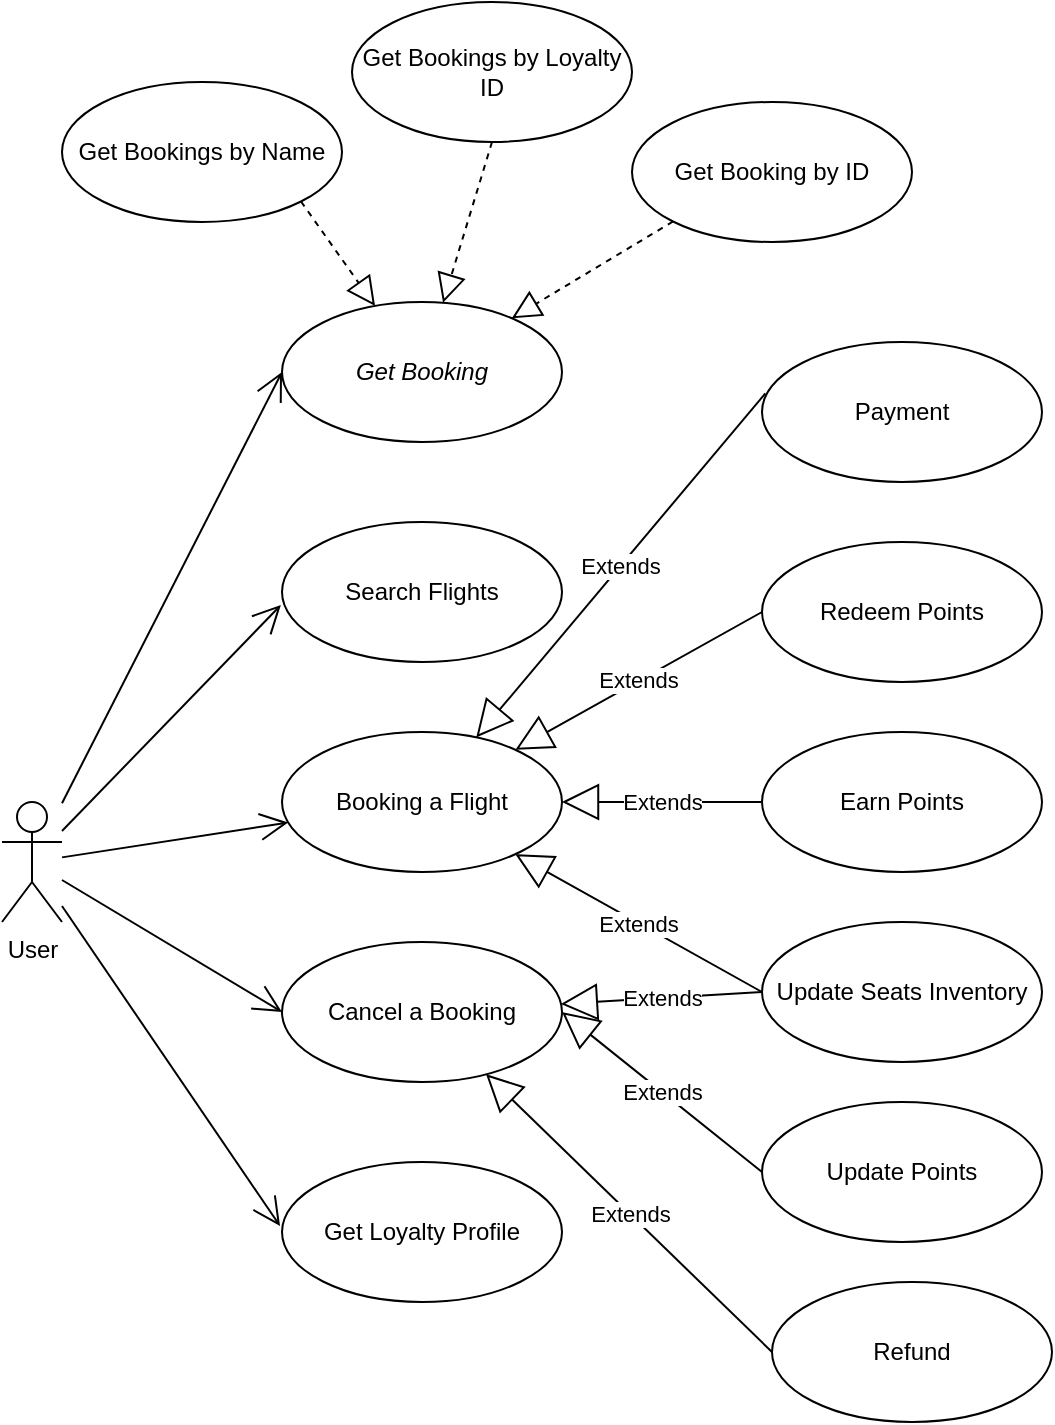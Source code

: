 <mxfile pages="11">
    <diagram name="Use Cases" id="yl0Na_3rewBvZqBvKnc7">
        <mxGraphModel dx="0" dy="1634" grid="1" gridSize="10" guides="1" tooltips="1" connect="1" arrows="1" fold="1" page="1" pageScale="1" pageWidth="850" pageHeight="1100" math="0" shadow="0">
            <root>
                <mxCell id="0"/>
                <mxCell id="1" parent="0"/>
                <mxCell id="8pcg_IrPcl5AJl0ltrAM-1" value="User" style="shape=umlActor;verticalLabelPosition=bottom;verticalAlign=top;html=1;" parent="1" vertex="1">
                    <mxGeometry x="40" y="300" width="30" height="60" as="geometry"/>
                </mxCell>
                <mxCell id="8pcg_IrPcl5AJl0ltrAM-2" value="Booking a Flight" style="ellipse;whiteSpace=wrap;html=1;" parent="1" vertex="1">
                    <mxGeometry x="180" y="265" width="140" height="70" as="geometry"/>
                </mxCell>
                <mxCell id="8pcg_IrPcl5AJl0ltrAM-3" value="" style="endArrow=open;endFill=1;endSize=12;html=1;rounded=0;" parent="1" source="8pcg_IrPcl5AJl0ltrAM-1" target="8pcg_IrPcl5AJl0ltrAM-2" edge="1">
                    <mxGeometry width="160" relative="1" as="geometry">
                        <mxPoint x="130" y="270" as="sourcePoint"/>
                        <mxPoint x="360" y="380" as="targetPoint"/>
                    </mxGeometry>
                </mxCell>
                <mxCell id="8pcg_IrPcl5AJl0ltrAM-4" value="Cancel a Booking" style="ellipse;whiteSpace=wrap;html=1;" parent="1" vertex="1">
                    <mxGeometry x="180" y="370" width="140" height="70" as="geometry"/>
                </mxCell>
                <mxCell id="8pcg_IrPcl5AJl0ltrAM-5" value="" style="endArrow=open;endFill=1;endSize=12;html=1;rounded=0;entryX=0;entryY=0.5;entryDx=0;entryDy=0;" parent="1" source="8pcg_IrPcl5AJl0ltrAM-1" target="8pcg_IrPcl5AJl0ltrAM-4" edge="1">
                    <mxGeometry width="160" relative="1" as="geometry">
                        <mxPoint x="160" y="370" as="sourcePoint"/>
                        <mxPoint x="190" y="310" as="targetPoint"/>
                    </mxGeometry>
                </mxCell>
                <mxCell id="8pcg_IrPcl5AJl0ltrAM-6" value="Get Booking" style="ellipse;whiteSpace=wrap;html=1;fontStyle=2" parent="1" vertex="1">
                    <mxGeometry x="180" y="50" width="140" height="70" as="geometry"/>
                </mxCell>
                <mxCell id="8pcg_IrPcl5AJl0ltrAM-7" value="" style="endArrow=open;endFill=1;endSize=12;html=1;rounded=0;entryX=0;entryY=0.5;entryDx=0;entryDy=0;" parent="1" source="8pcg_IrPcl5AJl0ltrAM-1" target="8pcg_IrPcl5AJl0ltrAM-6" edge="1">
                    <mxGeometry width="160" relative="1" as="geometry">
                        <mxPoint x="110" y="310" as="sourcePoint"/>
                        <mxPoint x="190" y="310" as="targetPoint"/>
                    </mxGeometry>
                </mxCell>
                <mxCell id="8pcg_IrPcl5AJl0ltrAM-8" value="Earn Points" style="ellipse;whiteSpace=wrap;html=1;" parent="1" vertex="1">
                    <mxGeometry x="420" y="265" width="140" height="70" as="geometry"/>
                </mxCell>
                <mxCell id="8pcg_IrPcl5AJl0ltrAM-11" value="Extends" style="endArrow=block;endSize=16;endFill=0;html=1;rounded=0;exitX=0;exitY=0.5;exitDx=0;exitDy=0;entryX=1;entryY=0.5;entryDx=0;entryDy=0;" parent="1" source="8pcg_IrPcl5AJl0ltrAM-8" target="8pcg_IrPcl5AJl0ltrAM-2" edge="1">
                    <mxGeometry width="160" relative="1" as="geometry">
                        <mxPoint x="430" y="380" as="sourcePoint"/>
                        <mxPoint x="590" y="380" as="targetPoint"/>
                    </mxGeometry>
                </mxCell>
                <mxCell id="8pcg_IrPcl5AJl0ltrAM-12" value="Update Points" style="ellipse;whiteSpace=wrap;html=1;" parent="1" vertex="1">
                    <mxGeometry x="420" y="450" width="140" height="70" as="geometry"/>
                </mxCell>
                <mxCell id="8pcg_IrPcl5AJl0ltrAM-13" value="Extends" style="endArrow=block;endSize=16;endFill=0;html=1;rounded=0;exitX=0;exitY=0.5;exitDx=0;exitDy=0;entryX=1;entryY=0.5;entryDx=0;entryDy=0;" parent="1" source="8pcg_IrPcl5AJl0ltrAM-12" target="8pcg_IrPcl5AJl0ltrAM-4" edge="1">
                    <mxGeometry width="160" relative="1" as="geometry">
                        <mxPoint x="430" y="310" as="sourcePoint"/>
                        <mxPoint x="330" y="310" as="targetPoint"/>
                    </mxGeometry>
                </mxCell>
                <mxCell id="8pcg_IrPcl5AJl0ltrAM-14" value="Redeem Points" style="ellipse;whiteSpace=wrap;html=1;" parent="1" vertex="1">
                    <mxGeometry x="420" y="170" width="140" height="70" as="geometry"/>
                </mxCell>
                <mxCell id="8pcg_IrPcl5AJl0ltrAM-15" value="Extends" style="endArrow=block;endSize=16;endFill=0;html=1;rounded=0;exitX=0;exitY=0.5;exitDx=0;exitDy=0;" parent="1" source="8pcg_IrPcl5AJl0ltrAM-14" target="8pcg_IrPcl5AJl0ltrAM-2" edge="1">
                    <mxGeometry width="160" relative="1" as="geometry">
                        <mxPoint x="430" y="310" as="sourcePoint"/>
                        <mxPoint x="330" y="310" as="targetPoint"/>
                    </mxGeometry>
                </mxCell>
                <mxCell id="8pcg_IrPcl5AJl0ltrAM-16" value="Get Loyalty Profile" style="ellipse;whiteSpace=wrap;html=1;" parent="1" vertex="1">
                    <mxGeometry x="180" y="480" width="140" height="70" as="geometry"/>
                </mxCell>
                <mxCell id="8pcg_IrPcl5AJl0ltrAM-17" value="" style="endArrow=open;endFill=1;endSize=12;html=1;rounded=0;entryX=-0.007;entryY=0.457;entryDx=0;entryDy=0;entryPerimeter=0;" parent="1" source="8pcg_IrPcl5AJl0ltrAM-1" target="8pcg_IrPcl5AJl0ltrAM-16" edge="1">
                    <mxGeometry width="160" relative="1" as="geometry">
                        <mxPoint x="60" y="450" as="sourcePoint"/>
                        <mxPoint x="140" y="547" as="targetPoint"/>
                    </mxGeometry>
                </mxCell>
                <mxCell id="8pcg_IrPcl5AJl0ltrAM-18" value="Search Flights" style="ellipse;whiteSpace=wrap;html=1;" parent="1" vertex="1">
                    <mxGeometry x="180" y="160" width="140" height="70" as="geometry"/>
                </mxCell>
                <mxCell id="8pcg_IrPcl5AJl0ltrAM-19" value="" style="endArrow=open;endFill=1;endSize=12;html=1;rounded=0;entryX=-0.004;entryY=0.593;entryDx=0;entryDy=0;entryPerimeter=0;" parent="1" source="8pcg_IrPcl5AJl0ltrAM-1" target="8pcg_IrPcl5AJl0ltrAM-18" edge="1">
                    <mxGeometry width="160" relative="1" as="geometry">
                        <mxPoint x="50" y="295" as="sourcePoint"/>
                        <mxPoint x="150" y="160" as="targetPoint"/>
                    </mxGeometry>
                </mxCell>
                <mxCell id="8pcg_IrPcl5AJl0ltrAM-20" value="Update Seats Inventory" style="ellipse;whiteSpace=wrap;html=1;" parent="1" vertex="1">
                    <mxGeometry x="420" y="360" width="140" height="70" as="geometry"/>
                </mxCell>
                <mxCell id="8pcg_IrPcl5AJl0ltrAM-21" value="Extends" style="endArrow=block;endSize=16;endFill=0;html=1;rounded=0;exitX=0;exitY=0.5;exitDx=0;exitDy=0;entryX=0.996;entryY=0.443;entryDx=0;entryDy=0;entryPerimeter=0;" parent="1" source="8pcg_IrPcl5AJl0ltrAM-20" target="8pcg_IrPcl5AJl0ltrAM-4" edge="1">
                    <mxGeometry width="160" relative="1" as="geometry">
                        <mxPoint x="430" y="495" as="sourcePoint"/>
                        <mxPoint x="330" y="415" as="targetPoint"/>
                    </mxGeometry>
                </mxCell>
                <mxCell id="8pcg_IrPcl5AJl0ltrAM-22" value="Extends" style="endArrow=block;endSize=16;endFill=0;html=1;rounded=0;exitX=0;exitY=0.5;exitDx=0;exitDy=0;" parent="1" source="8pcg_IrPcl5AJl0ltrAM-20" target="8pcg_IrPcl5AJl0ltrAM-2" edge="1">
                    <mxGeometry width="160" relative="1" as="geometry">
                        <mxPoint x="430" y="405" as="sourcePoint"/>
                        <mxPoint x="329" y="411" as="targetPoint"/>
                    </mxGeometry>
                </mxCell>
                <mxCell id="Rpl6z9z-yh0kIIX76rre-1" value="Payment" style="ellipse;whiteSpace=wrap;html=1;" parent="1" vertex="1">
                    <mxGeometry x="420" y="70" width="140" height="70" as="geometry"/>
                </mxCell>
                <mxCell id="Rpl6z9z-yh0kIIX76rre-2" value="Extends" style="endArrow=block;endSize=16;endFill=0;html=1;rounded=0;exitX=0.012;exitY=0.367;exitDx=0;exitDy=0;exitPerimeter=0;" parent="1" source="Rpl6z9z-yh0kIIX76rre-1" target="8pcg_IrPcl5AJl0ltrAM-2" edge="1">
                    <mxGeometry width="160" relative="1" as="geometry">
                        <mxPoint x="430" y="215" as="sourcePoint"/>
                        <mxPoint x="307" y="284" as="targetPoint"/>
                    </mxGeometry>
                </mxCell>
                <mxCell id="Rpl6z9z-yh0kIIX76rre-3" value="Refund" style="ellipse;whiteSpace=wrap;html=1;" parent="1" vertex="1">
                    <mxGeometry x="425" y="540" width="140" height="70" as="geometry"/>
                </mxCell>
                <mxCell id="Rpl6z9z-yh0kIIX76rre-4" value="Extends" style="endArrow=block;endSize=16;endFill=0;html=1;rounded=0;exitX=0;exitY=0.5;exitDx=0;exitDy=0;" parent="1" source="Rpl6z9z-yh0kIIX76rre-3" target="8pcg_IrPcl5AJl0ltrAM-4" edge="1">
                    <mxGeometry width="160" relative="1" as="geometry">
                        <mxPoint x="430" y="495" as="sourcePoint"/>
                        <mxPoint x="330" y="415" as="targetPoint"/>
                    </mxGeometry>
                </mxCell>
                <mxCell id="PD1R4Pu1mvkUeLVLsU0j-1" value="Get Booking by ID" style="ellipse;whiteSpace=wrap;html=1;" parent="1" vertex="1">
                    <mxGeometry x="355" y="-50" width="140" height="70" as="geometry"/>
                </mxCell>
                <mxCell id="PD1R4Pu1mvkUeLVLsU0j-2" value="" style="endArrow=block;dashed=1;endFill=0;endSize=12;html=1;rounded=0;exitX=0;exitY=1;exitDx=0;exitDy=0;" parent="1" source="PD1R4Pu1mvkUeLVLsU0j-1" target="8pcg_IrPcl5AJl0ltrAM-6" edge="1">
                    <mxGeometry width="160" relative="1" as="geometry">
                        <mxPoint x="170" y="-70" as="sourcePoint"/>
                        <mxPoint x="330" y="-70" as="targetPoint"/>
                    </mxGeometry>
                </mxCell>
                <mxCell id="PD1R4Pu1mvkUeLVLsU0j-3" value="Get Bookings by Loyalty ID" style="ellipse;whiteSpace=wrap;html=1;" parent="1" vertex="1">
                    <mxGeometry x="215" y="-100" width="140" height="70" as="geometry"/>
                </mxCell>
                <mxCell id="PD1R4Pu1mvkUeLVLsU0j-4" value="" style="endArrow=block;dashed=1;endFill=0;endSize=12;html=1;rounded=0;exitX=0.5;exitY=1;exitDx=0;exitDy=0;" parent="1" source="PD1R4Pu1mvkUeLVLsU0j-3" target="8pcg_IrPcl5AJl0ltrAM-6" edge="1">
                    <mxGeometry width="160" relative="1" as="geometry">
                        <mxPoint x="365" y="-5" as="sourcePoint"/>
                        <mxPoint x="293" y="64" as="targetPoint"/>
                    </mxGeometry>
                </mxCell>
                <mxCell id="Xrg7wbYAsrGF5BKLh70O-1" value="Get Bookings by Name" style="ellipse;whiteSpace=wrap;html=1;" parent="1" vertex="1">
                    <mxGeometry x="70" y="-60" width="140" height="70" as="geometry"/>
                </mxCell>
                <mxCell id="Xrg7wbYAsrGF5BKLh70O-2" value="" style="endArrow=block;dashed=1;endFill=0;endSize=12;html=1;rounded=0;exitX=1;exitY=1;exitDx=0;exitDy=0;" parent="1" source="Xrg7wbYAsrGF5BKLh70O-1" target="8pcg_IrPcl5AJl0ltrAM-6" edge="1">
                    <mxGeometry width="160" relative="1" as="geometry">
                        <mxPoint x="295" y="-20" as="sourcePoint"/>
                        <mxPoint x="271" y="60" as="targetPoint"/>
                    </mxGeometry>
                </mxCell>
            </root>
        </mxGraphModel>
    </diagram>
    <diagram id="3A5J2MOyc95-_mx7o8_B" name="Services">
        <mxGraphModel dx="727" dy="534" grid="1" gridSize="10" guides="1" tooltips="1" connect="1" arrows="1" fold="1" page="1" pageScale="1" pageWidth="850" pageHeight="1100" math="0" shadow="0">
            <root>
                <mxCell id="0"/>
                <mxCell id="1" parent="0"/>
                <mxCell id="dWQ65OEhclL7CoMezb7M-1" value="«RESTful API»&lt;br&gt;&lt;b&gt;Booking Service&lt;/b&gt;" style="html=1;dropTarget=0;whiteSpace=wrap;" parent="1" vertex="1">
                    <mxGeometry x="100" y="280" width="180" height="90" as="geometry"/>
                </mxCell>
                <mxCell id="dWQ65OEhclL7CoMezb7M-2" value="" style="shape=module;jettyWidth=8;jettyHeight=4;" parent="dWQ65OEhclL7CoMezb7M-1" vertex="1">
                    <mxGeometry x="1" width="20" height="20" relative="1" as="geometry">
                        <mxPoint x="-27" y="7" as="offset"/>
                    </mxGeometry>
                </mxCell>
                <mxCell id="dWQ65OEhclL7CoMezb7M-3" value="«RESTful API»&lt;br&gt;&lt;b&gt;Flight Inventory&lt;/b&gt;&amp;nbsp;&lt;b&gt;Service&lt;/b&gt;" style="html=1;dropTarget=0;whiteSpace=wrap;" parent="1" vertex="1">
                    <mxGeometry x="440" y="100" width="180" height="90" as="geometry"/>
                </mxCell>
                <mxCell id="dWQ65OEhclL7CoMezb7M-4" value="" style="shape=module;jettyWidth=8;jettyHeight=4;" parent="dWQ65OEhclL7CoMezb7M-3" vertex="1">
                    <mxGeometry x="1" width="20" height="20" relative="1" as="geometry">
                        <mxPoint x="-27" y="7" as="offset"/>
                    </mxGeometry>
                </mxCell>
                <mxCell id="dWQ65OEhclL7CoMezb7M-5" value="«RESTful API»&lt;br&gt;&lt;b&gt;Loyalty Service&lt;/b&gt;" style="html=1;dropTarget=0;whiteSpace=wrap;" parent="1" vertex="1">
                    <mxGeometry x="440" y="280" width="180" height="90" as="geometry"/>
                </mxCell>
                <mxCell id="dWQ65OEhclL7CoMezb7M-6" value="" style="shape=module;jettyWidth=8;jettyHeight=4;" parent="dWQ65OEhclL7CoMezb7M-5" vertex="1">
                    <mxGeometry x="1" width="20" height="20" relative="1" as="geometry">
                        <mxPoint x="-27" y="7" as="offset"/>
                    </mxGeometry>
                </mxCell>
                <mxCell id="dWQ65OEhclL7CoMezb7M-8" value="reserve seats&lt;div&gt;cancel reservation&lt;/div&gt;&lt;div&gt;search flight&lt;/div&gt;" style="html=1;verticalAlign=bottom;endArrow=block;curved=0;rounded=0;exitX=1;exitY=0.5;exitDx=0;exitDy=0;entryX=0;entryY=0.5;entryDx=0;entryDy=0;" parent="1" source="dWQ65OEhclL7CoMezb7M-1" target="dWQ65OEhclL7CoMezb7M-3" edge="1">
                    <mxGeometry x="0.203" y="-5" width="80" relative="1" as="geometry">
                        <mxPoint x="320" y="164.67" as="sourcePoint"/>
                        <mxPoint x="400" y="164.67" as="targetPoint"/>
                        <mxPoint as="offset"/>
                    </mxGeometry>
                </mxCell>
                <mxCell id="dWQ65OEhclL7CoMezb7M-9" value="&lt;div&gt;add points&lt;/div&gt;redeem points&lt;div&gt;get reward data&lt;/div&gt;" style="html=1;verticalAlign=bottom;endArrow=block;curved=0;rounded=0;exitX=1;exitY=0.5;exitDx=0;exitDy=0;entryX=0;entryY=0.5;entryDx=0;entryDy=0;" parent="1" source="dWQ65OEhclL7CoMezb7M-1" target="dWQ65OEhclL7CoMezb7M-5" edge="1">
                    <mxGeometry width="80" relative="1" as="geometry">
                        <mxPoint x="310" y="250" as="sourcePoint"/>
                        <mxPoint x="450" y="250" as="targetPoint"/>
                        <mxPoint as="offset"/>
                    </mxGeometry>
                </mxCell>
                <mxCell id="XUnXXso8o09xPk6OybGm-1" value="«RESTful API»&lt;br&gt;&lt;b&gt;Payment Service&lt;/b&gt;" style="html=1;dropTarget=0;whiteSpace=wrap;" parent="1" vertex="1">
                    <mxGeometry x="440" y="460" width="180" height="90" as="geometry"/>
                </mxCell>
                <mxCell id="XUnXXso8o09xPk6OybGm-2" value="" style="shape=module;jettyWidth=8;jettyHeight=4;" parent="XUnXXso8o09xPk6OybGm-1" vertex="1">
                    <mxGeometry x="1" width="20" height="20" relative="1" as="geometry">
                        <mxPoint x="-27" y="7" as="offset"/>
                    </mxGeometry>
                </mxCell>
                <mxCell id="XUnXXso8o09xPk6OybGm-3" value="&lt;div&gt;payment&lt;/div&gt;&lt;div&gt;refund&lt;/div&gt;" style="html=1;verticalAlign=bottom;endArrow=block;curved=0;rounded=0;exitX=1;exitY=0.5;exitDx=0;exitDy=0;entryX=0;entryY=0.5;entryDx=0;entryDy=0;" parent="1" source="dWQ65OEhclL7CoMezb7M-1" target="XUnXXso8o09xPk6OybGm-1" edge="1">
                    <mxGeometry width="80" relative="1" as="geometry">
                        <mxPoint x="290" y="440" as="sourcePoint"/>
                        <mxPoint x="450" y="440" as="targetPoint"/>
                        <mxPoint as="offset"/>
                    </mxGeometry>
                </mxCell>
            </root>
        </mxGraphModel>
    </diagram>
    <diagram id="q0xbA56_YMRCFn7LuKoo" name="Model">
        <mxGraphModel dx="1519" dy="1847" grid="1" gridSize="10" guides="1" tooltips="1" connect="1" arrows="1" fold="1" page="1" pageScale="1" pageWidth="850" pageHeight="1100" math="0" shadow="0">
            <root>
                <mxCell id="0"/>
                <mxCell id="1" parent="0"/>
                <mxCell id="w8Kh9hSiqvULjDB_DNdy-1" value="&lt;p style=&quot;margin:0px;margin-top:4px;text-align:center;&quot;&gt;&lt;b&gt;FlightInventory&lt;/b&gt;&lt;/p&gt;&lt;hr size=&quot;1&quot; style=&quot;border-style:solid;&quot;&gt;&lt;p style=&quot;margin:0px;margin-left:4px;&quot;&gt;+ id: Long&lt;/p&gt;&lt;p style=&quot;margin:0px;margin-left:4px;&quot;&gt;+ number: String&lt;/p&gt;&lt;p style=&quot;margin:0px;margin-left:4px;&quot;&gt;+ origin: String&lt;/p&gt;&lt;p style=&quot;margin:0px;margin-left:4px;&quot;&gt;+ destination: String&lt;/p&gt;&lt;p style=&quot;margin:0px;margin-left:4px;&quot;&gt;+ date: LocalDateTime&lt;/p&gt;&lt;p style=&quot;margin:0px;margin-left:4px;&quot;&gt;+ capacity: Integer&lt;/p&gt;&lt;p style=&quot;margin:0px;margin-left:4px;&quot;&gt;+ seatsBooked: Integer&lt;/p&gt;&lt;p style=&quot;margin:0px;margin-left:4px;&quot;&gt;+ unitPrice: BigDecimal&lt;/p&gt;" style="verticalAlign=top;align=left;overflow=fill;html=1;whiteSpace=wrap;" parent="1" vertex="1">
                    <mxGeometry x="600" y="279" width="160" height="161" as="geometry"/>
                </mxCell>
                <mxCell id="Dvfm-zlCscA2923OCoV_-1" value="&lt;p style=&quot;margin:0px;margin-top:4px;text-align:center;&quot;&gt;&lt;b&gt;Booking&lt;/b&gt;&lt;/p&gt;&lt;hr size=&quot;1&quot; style=&quot;border-style:solid;&quot;&gt;&lt;p style=&quot;margin:0px;margin-left:4px;&quot;&gt;+ id: Long&lt;/p&gt;&lt;p style=&quot;margin:0px;margin-left:4px;&quot;&gt;+ carrier: String&lt;/p&gt;&lt;p style=&quot;margin:0px;margin-left:4px;&quot;&gt;+ flightNumber: String&lt;/p&gt;&lt;p style=&quot;margin:0px;margin-left:4px;&quot;&gt;+ origin: String&lt;/p&gt;&lt;p style=&quot;margin:0px;margin-left:4px;&quot;&gt;+ destination: String&lt;/p&gt;&lt;p style=&quot;margin:0px;margin-left:4px;&quot;&gt;+ departureDate: LocalDateTime&lt;/p&gt;&lt;p style=&quot;margin:0px;margin-left:4px;&quot;&gt;+ seatsReservationID: String&lt;/p&gt;&lt;p style=&quot;margin:0px;margin-left:4px;&quot;&gt;&lt;span style=&quot;background-color: transparent; color: light-dark(rgb(0, 0, 0), rgb(255, 255, 255));&quot;&gt;+ firstName: String&lt;/span&gt;&lt;/p&gt;&lt;p style=&quot;margin:0px;margin-left:4px;&quot;&gt;&lt;span style=&quot;background-color: transparent; color: light-dark(rgb(0, 0, 0), rgb(255, 255, 255));&quot;&gt;+ lastName: String&lt;/span&gt;&lt;/p&gt;&lt;p style=&quot;margin:0px;margin-left:4px;&quot;&gt;&lt;span style=&quot;background-color: transparent; color: light-dark(rgb(0, 0, 0), rgb(255, 255, 255));&quot;&gt;+ loyaltyID: Long&lt;/span&gt;&lt;/p&gt;&lt;p style=&quot;margin:0px;margin-left:4px;&quot;&gt;+ pointsRedeemed: Integer&lt;/p&gt;&lt;p style=&quot;margin:0px;margin-left:4px;&quot;&gt;+ priceDeduction: BigDecimal&lt;/p&gt;&lt;p style=&quot;margin:0px;margin-left:4px;&quot;&gt;+ paymentID: String&lt;/p&gt;&lt;p style=&quot;margin:0px;margin-left:4px;&quot;&gt;+ memo: String[]&lt;/p&gt;" style="verticalAlign=top;align=left;overflow=fill;html=1;whiteSpace=wrap;" parent="1" vertex="1">
                    <mxGeometry x="328" y="0.01" width="180" height="240" as="geometry"/>
                </mxCell>
                <mxCell id="Dvfm-zlCscA2923OCoV_-6" value="&lt;p style=&quot;margin:0px;margin-top:4px;text-align:center;&quot;&gt;&lt;b&gt;Guest&lt;/b&gt;&lt;/p&gt;&lt;hr size=&quot;1&quot; style=&quot;border-style:solid;&quot;&gt;&lt;p style=&quot;margin:0px;margin-left:4px;&quot;&gt;+ firstName: String&lt;/p&gt;&lt;p style=&quot;margin:0px;margin-left:4px;&quot;&gt;+ lastName: String&lt;/p&gt;&lt;p style=&quot;margin:0px;margin-left:4px;&quot;&gt;&lt;span style=&quot;background-color: transparent; color: light-dark(rgb(0, 0, 0), rgb(255, 255, 255));&quot;&gt;+ dateOfBirth: LocalDate&lt;/span&gt;&lt;/p&gt;" style="verticalAlign=top;align=left;overflow=fill;html=1;whiteSpace=wrap;" parent="1" vertex="1">
                    <mxGeometry x="600" y="69.38" width="160" height="101.25" as="geometry"/>
                </mxCell>
                <mxCell id="Dvfm-zlCscA2923OCoV_-8" value="1" style="endArrow=open;html=1;endSize=12;startArrow=diamondThin;startSize=14;startFill=1;edgeStyle=orthogonalEdgeStyle;align=left;verticalAlign=bottom;rounded=0;exitX=1;exitY=0.5;exitDx=0;exitDy=0;entryX=0;entryY=0.5;entryDx=0;entryDy=0;" parent="1" source="Dvfm-zlCscA2923OCoV_-1" target="Dvfm-zlCscA2923OCoV_-6" edge="1">
                    <mxGeometry x="-1" y="3" relative="1" as="geometry">
                        <mxPoint x="500" y="90" as="sourcePoint"/>
                        <mxPoint x="660" y="90" as="targetPoint"/>
                    </mxGeometry>
                </mxCell>
                <mxCell id="sqEfxGZP3hvjw2KcRTu3-3" value="guests" style="edgeLabel;html=1;align=center;verticalAlign=middle;resizable=0;points=[];" parent="Dvfm-zlCscA2923OCoV_-8" vertex="1" connectable="0">
                    <mxGeometry x="0.025" y="1" relative="1" as="geometry">
                        <mxPoint as="offset"/>
                    </mxGeometry>
                </mxCell>
                <mxCell id="Dvfm-zlCscA2923OCoV_-10" value="&lt;p style=&quot;margin:0px;margin-top:4px;text-align:center;&quot;&gt;&lt;b&gt;Payment&lt;/b&gt;&lt;/p&gt;&lt;hr size=&quot;1&quot; style=&quot;border-style:solid;&quot;&gt;&lt;p style=&quot;margin:0px;margin-left:4px;&quot;&gt;+ id: Long&lt;/p&gt;&lt;p style=&quot;margin:0px;margin-left:4px;&quot;&gt;&lt;span style=&quot;background-color: transparent; color: light-dark(rgb(0, 0, 0), rgb(255, 255, 255));&quot;&gt;+ amountDue: BigDecimal&lt;/span&gt;&lt;/p&gt;&lt;p style=&quot;margin:0px;margin-left:4px;&quot;&gt;&lt;span style=&quot;background-color: transparent; color: light-dark(rgb(0, 0, 0), rgb(255, 255, 255));&quot;&gt;+ transactionTime: DateTime&lt;/span&gt;&lt;/p&gt;&lt;p style=&quot;margin: 0px 0px 0px 4px;&quot;&gt;+ creditCard: String&lt;/p&gt;&lt;p style=&quot;margin: 0px 0px 0px 4px;&quot;&gt;+ creditCardExpiry: String&lt;/p&gt;&lt;p style=&quot;margin: 0px 0px 0px 4px;&quot;&gt;+ refundTime: DateTime&lt;/p&gt;&lt;div&gt;&lt;br&gt;&lt;/div&gt;" style="verticalAlign=top;align=left;overflow=fill;html=1;whiteSpace=wrap;" parent="1" vertex="1">
                    <mxGeometry x="313" y="279" width="210" height="141" as="geometry"/>
                </mxCell>
                <mxCell id="M5vkDuECq_vdRbSeFoT7-5" value="&lt;p style=&quot;margin:0px;margin-top:4px;text-align:center;&quot;&gt;&lt;b&gt;BookingStatus&lt;/b&gt;&lt;/p&gt;&lt;hr size=&quot;1&quot; style=&quot;border-style:solid;&quot;&gt;&lt;p style=&quot;margin:0px;margin-left:4px;&quot;&gt;NEW&lt;/p&gt;&lt;p style=&quot;margin:0px;margin-left:4px;&quot;&gt;SEAT_RESERVED&lt;/p&gt;&lt;p style=&quot;margin:0px;margin-left:4px;&quot;&gt;POINTS_REDEEMED&lt;/p&gt;&lt;p style=&quot;margin:0px;margin-left:4px;&quot;&gt;BOOKED&lt;/p&gt;&lt;p style=&quot;margin:0px;margin-left:4px;&quot;&gt;CANCELLING&lt;/p&gt;&lt;p style=&quot;margin:0px;margin-left:4px;&quot;&gt;REFUNDED&lt;/p&gt;&lt;p style=&quot;margin:0px;margin-left:4px;&quot;&gt;POINTS_RETURNED&lt;/p&gt;&lt;p style=&quot;margin:0px;margin-left:4px;&quot;&gt;&lt;span style=&quot;background-color: transparent; color: light-dark(rgb(0, 0, 0), rgb(255, 255, 255));&quot;&gt;CANCELED&lt;/span&gt;&lt;/p&gt;" style="verticalAlign=top;align=left;overflow=fill;html=1;whiteSpace=wrap;" parent="1" vertex="1">
                    <mxGeometry x="80" y="26" width="160" height="170" as="geometry"/>
                </mxCell>
                <mxCell id="M5vkDuECq_vdRbSeFoT7-6" value="&lt;p style=&quot;margin:0px;margin-top:4px;text-align:center;&quot;&gt;&lt;b&gt;PaymentStatus (Enum)&lt;/b&gt;&lt;/p&gt;&lt;hr size=&quot;1&quot; style=&quot;border-style:solid;&quot;&gt;&lt;p style=&quot;margin:0px;margin-left:4px;&quot;&gt;PAID&lt;/p&gt;&lt;p style=&quot;margin:0px;margin-left:4px;&quot;&gt;REFUNDED&lt;/p&gt;" style="verticalAlign=top;align=left;overflow=fill;html=1;whiteSpace=wrap;" parent="1" vertex="1">
                    <mxGeometry x="338" y="470" width="160" height="130" as="geometry"/>
                </mxCell>
                <mxCell id="M5vkDuECq_vdRbSeFoT7-7" value="&lt;p style=&quot;margin:0px;margin-top:4px;text-align:center;&quot;&gt;&lt;b&gt;LoyaltyProfile&lt;/b&gt;&lt;/p&gt;&lt;hr size=&quot;1&quot; style=&quot;border-style:solid;&quot;&gt;&lt;p style=&quot;margin:0px;margin-left:4px;&quot;&gt;+ id: Long&lt;/p&gt;&lt;p style=&quot;margin:0px;margin-left:4px;&quot;&gt;+ firstName: String&lt;/p&gt;&lt;p style=&quot;margin:0px;margin-left:4px;&quot;&gt;+ lastName: String&lt;/p&gt;&lt;p style=&quot;margin:0px;margin-left:4px;&quot;&gt;+ gender: Gender&lt;/p&gt;&lt;p style=&quot;margin:0px;margin-left:4px;&quot;&gt;+ dateOfBirth: LocalDateTime&lt;/p&gt;&lt;p style=&quot;margin:0px;margin-left:4px;&quot;&gt;+ points: Long&lt;/p&gt;&lt;p style=&quot;margin:0px;margin-left:4px;&quot;&gt;+ lastPointsUpdateTime: DateTime&lt;/p&gt;" style="verticalAlign=top;align=left;overflow=fill;html=1;whiteSpace=wrap;" parent="1" vertex="1">
                    <mxGeometry x="57.5" y="284.5" width="205" height="145.5" as="geometry"/>
                </mxCell>
                <mxCell id="M5vkDuECq_vdRbSeFoT7-8" value="&lt;p style=&quot;margin:0px;margin-top:4px;text-align:center;&quot;&gt;&lt;b&gt;Gender&lt;/b&gt;&lt;/p&gt;&lt;hr size=&quot;1&quot; style=&quot;border-style:solid;&quot;&gt;&lt;p style=&quot;margin:0px;margin-left:4px;&quot;&gt;MALE&lt;/p&gt;&lt;p style=&quot;margin:0px;margin-left:4px;&quot;&gt;FEMALE&lt;/p&gt;" style="verticalAlign=top;align=left;overflow=fill;html=1;whiteSpace=wrap;" parent="1" vertex="1">
                    <mxGeometry x="600" y="-80" width="160" height="90" as="geometry"/>
                </mxCell>
                <mxCell id="Z2hAQXVggePsmz85tXss-5" value="&lt;p style=&quot;margin:0px;margin-top:4px;text-align:center;&quot;&gt;&lt;b&gt;Reservation&lt;/b&gt;&lt;/p&gt;&lt;hr size=&quot;1&quot; style=&quot;border-style:solid;&quot;&gt;&lt;p style=&quot;margin:0px;margin-left:4px;&quot;&gt;+ id: Long&lt;/p&gt;&lt;p style=&quot;margin:0px;margin-left:4px;&quot;&gt;+ flightInventoryId: Long&lt;/p&gt;&lt;p style=&quot;margin:0px;margin-left:4px;&quot;&gt;+ seatAmount: Integer&lt;/p&gt;&lt;p style=&quot;margin:0px;margin-left:4px;&quot;&gt;+ amountDue: BigDecimal&lt;/p&gt;" style="verticalAlign=top;align=left;overflow=fill;html=1;whiteSpace=wrap;" parent="1" vertex="1">
                    <mxGeometry x="800" y="279" width="160" height="130" as="geometry"/>
                </mxCell>
                <mxCell id="MKuPuN3oDujQW8Z0UvlZ-7" value="" style="endArrow=open;endFill=1;endSize=12;html=1;rounded=0;exitX=-0.006;exitY=0.463;exitDx=0;exitDy=0;exitPerimeter=0;" parent="1" source="Dvfm-zlCscA2923OCoV_-1" target="M5vkDuECq_vdRbSeFoT7-5" edge="1">
                    <mxGeometry width="160" relative="1" as="geometry">
                        <mxPoint x="120" y="270" as="sourcePoint"/>
                        <mxPoint x="280" y="270" as="targetPoint"/>
                    </mxGeometry>
                </mxCell>
                <mxCell id="MKuPuN3oDujQW8Z0UvlZ-8" value="status" style="edgeLabel;html=1;align=center;verticalAlign=middle;resizable=0;points=[];" parent="MKuPuN3oDujQW8Z0UvlZ-7" vertex="1" connectable="0">
                    <mxGeometry x="-0.074" y="-2" relative="1" as="geometry">
                        <mxPoint as="offset"/>
                    </mxGeometry>
                </mxCell>
                <mxCell id="MKuPuN3oDujQW8Z0UvlZ-9" value="" style="endArrow=open;endFill=1;endSize=12;html=1;rounded=0;exitX=0.5;exitY=0;exitDx=0;exitDy=0;entryX=0.5;entryY=1;entryDx=0;entryDy=0;" parent="1" source="Dvfm-zlCscA2923OCoV_-6" target="M5vkDuECq_vdRbSeFoT7-8" edge="1">
                    <mxGeometry width="160" relative="1" as="geometry">
                        <mxPoint x="680" y="20" as="sourcePoint"/>
                        <mxPoint x="840" y="20" as="targetPoint"/>
                    </mxGeometry>
                </mxCell>
                <mxCell id="MKuPuN3oDujQW8Z0UvlZ-10" value="gender" style="edgeLabel;html=1;align=center;verticalAlign=middle;resizable=0;points=[];" parent="MKuPuN3oDujQW8Z0UvlZ-9" vertex="1" connectable="0">
                    <mxGeometry x="-0.26" y="-3" relative="1" as="geometry">
                        <mxPoint as="offset"/>
                    </mxGeometry>
                </mxCell>
                <mxCell id="MKuPuN3oDujQW8Z0UvlZ-11" value="" style="endArrow=open;endFill=1;endSize=12;html=1;rounded=0;exitX=0.5;exitY=1;exitDx=0;exitDy=0;entryX=0.5;entryY=0;entryDx=0;entryDy=0;" parent="1" source="Dvfm-zlCscA2923OCoV_-10" target="M5vkDuECq_vdRbSeFoT7-6" edge="1">
                    <mxGeometry width="160" relative="1" as="geometry">
                        <mxPoint x="307" y="390" as="sourcePoint"/>
                        <mxPoint x="238" y="390" as="targetPoint"/>
                    </mxGeometry>
                </mxCell>
                <mxCell id="MKuPuN3oDujQW8Z0UvlZ-12" value="status" style="edgeLabel;html=1;align=center;verticalAlign=middle;resizable=0;points=[];" parent="MKuPuN3oDujQW8Z0UvlZ-11" vertex="1" connectable="0">
                    <mxGeometry x="-0.074" y="-2" relative="1" as="geometry">
                        <mxPoint as="offset"/>
                    </mxGeometry>
                </mxCell>
                <mxCell id="pWOwePX6wV_Sv1NX_ACY-1" value="&lt;p style=&quot;margin:0px;margin-top:4px;text-align:center;&quot;&gt;&lt;b&gt;PointsChangeRecord&lt;/b&gt;&lt;/p&gt;&lt;hr size=&quot;1&quot; style=&quot;border-style:solid;&quot;&gt;&lt;p style=&quot;margin:0px;margin-left:4px;&quot;&gt;+ id: Long&lt;/p&gt;&lt;p style=&quot;margin:0px;margin-left:4px;&quot;&gt;+ profileID: Long&lt;/p&gt;&lt;p style=&quot;margin:0px;margin-left:4px;&quot;&gt;+ pointsChange: Integer&lt;/p&gt;&lt;p style=&quot;margin:0px;margin-left:4px;&quot;&gt;+ bookingID: Long&lt;/p&gt;&lt;p style=&quot;margin:0px;margin-left:4px;&quot;&gt;+ updateTime: DateTime&lt;/p&gt;" style="verticalAlign=top;align=left;overflow=fill;html=1;whiteSpace=wrap;" parent="1" vertex="1">
                    <mxGeometry x="65" y="470" width="190" height="110" as="geometry"/>
                </mxCell>
                <mxCell id="pWOwePX6wV_Sv1NX_ACY-2" value="&lt;p style=&quot;margin:0px;margin-top:4px;text-align:center;&quot;&gt;&lt;b&gt;PointsUpdateType&lt;/b&gt;&lt;/p&gt;&lt;hr size=&quot;1&quot; style=&quot;border-style:solid;&quot;&gt;&lt;p style=&quot;margin:0px;margin-left:4px;&quot;&gt;EARNING&lt;/p&gt;&lt;p style=&quot;margin:0px;margin-left:4px;&quot;&gt;REDEMPTION&lt;/p&gt;&lt;p style=&quot;margin:0px;margin-left:4px;&quot;&gt;RETURN&lt;/p&gt;" style="verticalAlign=top;align=left;overflow=fill;html=1;whiteSpace=wrap;" parent="1" vertex="1">
                    <mxGeometry x="80" y="640" width="160" height="90" as="geometry"/>
                </mxCell>
                <mxCell id="pWOwePX6wV_Sv1NX_ACY-4" value="" style="endArrow=open;endFill=1;endSize=12;html=1;rounded=0;exitX=0.5;exitY=1;exitDx=0;exitDy=0;entryX=0.5;entryY=0;entryDx=0;entryDy=0;" parent="1" source="pWOwePX6wV_Sv1NX_ACY-1" target="pWOwePX6wV_Sv1NX_ACY-2" edge="1">
                    <mxGeometry width="160" relative="1" as="geometry">
                        <mxPoint x="428" y="430" as="sourcePoint"/>
                        <mxPoint x="428" y="480" as="targetPoint"/>
                    </mxGeometry>
                </mxCell>
                <mxCell id="pWOwePX6wV_Sv1NX_ACY-5" value="changeType" style="edgeLabel;html=1;align=center;verticalAlign=middle;resizable=0;points=[];" parent="pWOwePX6wV_Sv1NX_ACY-4" vertex="1" connectable="0">
                    <mxGeometry x="-0.074" y="-2" relative="1" as="geometry">
                        <mxPoint as="offset"/>
                    </mxGeometry>
                </mxCell>
                <mxCell id="pWOwePX6wV_Sv1NX_ACY-6" value="&lt;p style=&quot;margin:0px;margin-top:4px;text-align:center;&quot;&gt;&lt;b&gt;PointsUpdateResponse&lt;/b&gt;&lt;/p&gt;&lt;hr size=&quot;1&quot; style=&quot;border-style:solid;&quot;&gt;&lt;p style=&quot;margin:0px;margin-left:4px;&quot;&gt;&lt;br&gt;&lt;/p&gt;" style="verticalAlign=top;align=left;overflow=fill;html=1;whiteSpace=wrap;" parent="1" vertex="1">
                    <mxGeometry x="-280" y="400" width="205" height="80" as="geometry"/>
                </mxCell>
                <mxCell id="pWOwePX6wV_Sv1NX_ACY-7" value="" style="endArrow=open;endFill=1;endSize=12;html=1;rounded=0;exitX=1;exitY=0.5;exitDx=0;exitDy=0;entryX=0;entryY=0.5;entryDx=0;entryDy=0;" parent="1" source="pWOwePX6wV_Sv1NX_ACY-6" target="M5vkDuECq_vdRbSeFoT7-7" edge="1">
                    <mxGeometry width="160" relative="1" as="geometry">
                        <mxPoint x="170" y="590" as="sourcePoint"/>
                        <mxPoint x="170" y="650" as="targetPoint"/>
                    </mxGeometry>
                </mxCell>
                <mxCell id="pWOwePX6wV_Sv1NX_ACY-8" value="loyaltyProfile" style="edgeLabel;html=1;align=center;verticalAlign=middle;resizable=0;points=[];" parent="pWOwePX6wV_Sv1NX_ACY-7" vertex="1" connectable="0">
                    <mxGeometry x="-0.074" y="-2" relative="1" as="geometry">
                        <mxPoint as="offset"/>
                    </mxGeometry>
                </mxCell>
                <mxCell id="pWOwePX6wV_Sv1NX_ACY-9" value="" style="endArrow=open;endFill=1;endSize=12;html=1;rounded=0;exitX=1;exitY=0.5;exitDx=0;exitDy=0;entryX=0;entryY=0.5;entryDx=0;entryDy=0;" parent="1" source="pWOwePX6wV_Sv1NX_ACY-6" target="pWOwePX6wV_Sv1NX_ACY-1" edge="1">
                    <mxGeometry width="160" relative="1" as="geometry">
                        <mxPoint x="-65" y="470" as="sourcePoint"/>
                        <mxPoint x="68" y="367" as="targetPoint"/>
                    </mxGeometry>
                </mxCell>
                <mxCell id="pWOwePX6wV_Sv1NX_ACY-10" value="pointsUpdateRecord" style="edgeLabel;html=1;align=center;verticalAlign=middle;resizable=0;points=[];" parent="pWOwePX6wV_Sv1NX_ACY-9" vertex="1" connectable="0">
                    <mxGeometry x="-0.074" y="-2" relative="1" as="geometry">
                        <mxPoint as="offset"/>
                    </mxGeometry>
                </mxCell>
                <mxCell id="M3rBIE3QRRjPJvQGtIXK-1" value="&lt;p style=&quot;margin:0px;margin-top:4px;text-align:center;&quot;&gt;&lt;b&gt;ReservationStatus (Enum)&lt;/b&gt;&lt;/p&gt;&lt;hr size=&quot;1&quot; style=&quot;border-style:solid;&quot;&gt;&lt;p style=&quot;margin:0px;margin-left:4px;&quot;&gt;ACTIVE&lt;/p&gt;&lt;p style=&quot;margin:0px;margin-left:4px;&quot;&gt;CANCELLED&lt;/p&gt;" style="verticalAlign=top;align=left;overflow=fill;html=1;whiteSpace=wrap;" vertex="1" parent="1">
                    <mxGeometry x="1060" y="303.5" width="160" height="81" as="geometry"/>
                </mxCell>
                <mxCell id="M3rBIE3QRRjPJvQGtIXK-3" value="status" style="endArrow=block;endFill=1;html=1;edgeStyle=orthogonalEdgeStyle;align=left;verticalAlign=top;exitX=1;exitY=0.5;exitDx=0;exitDy=0;entryX=0;entryY=0.5;entryDx=0;entryDy=0;" edge="1" parent="1" source="Z2hAQXVggePsmz85tXss-5" target="M3rBIE3QRRjPJvQGtIXK-1">
                    <mxGeometry x="-1" relative="1" as="geometry">
                        <mxPoint x="990" y="230" as="sourcePoint"/>
                        <mxPoint x="1150" y="230" as="targetPoint"/>
                    </mxGeometry>
                </mxCell>
                <mxCell id="M3rBIE3QRRjPJvQGtIXK-4" value="1" style="edgeLabel;resizable=0;html=1;align=left;verticalAlign=bottom;" connectable="0" vertex="1" parent="M3rBIE3QRRjPJvQGtIXK-3">
                    <mxGeometry x="-1" relative="1" as="geometry"/>
                </mxCell>
            </root>
        </mxGraphModel>
    </diagram>
    <diagram id="LbryZ-eiwhCE1_10xVG-" name="Class">
        <mxGraphModel dx="1558" dy="2047" grid="1" gridSize="10" guides="1" tooltips="1" connect="1" arrows="1" fold="1" page="1" pageScale="1" pageWidth="850" pageHeight="1100" math="0" shadow="0">
            <root>
                <mxCell id="0"/>
                <mxCell id="1" parent="0"/>
                <mxCell id="HNqEuuUG9Iqca7Iamuzf-6" value="BookingController" style="swimlane;fontStyle=1;align=center;verticalAlign=top;childLayout=stackLayout;horizontal=1;startSize=26;horizontalStack=0;resizeParent=1;resizeParentMax=0;resizeLast=0;collapsible=1;marginBottom=0;whiteSpace=wrap;html=1;" parent="1" vertex="1">
                    <mxGeometry x="90" y="300" width="350" height="200" as="geometry"/>
                </mxCell>
                <mxCell id="HNqEuuUG9Iqca7Iamuzf-7" value="+ log: Logger" style="text;strokeColor=none;fillColor=none;align=left;verticalAlign=top;spacingLeft=4;spacingRight=4;overflow=hidden;rotatable=0;points=[[0,0.5],[1,0.5]];portConstraint=eastwest;whiteSpace=wrap;html=1;" parent="HNqEuuUG9Iqca7Iamuzf-6" vertex="1">
                    <mxGeometry y="26" width="350" height="26" as="geometry"/>
                </mxCell>
                <mxCell id="HNqEuuUG9Iqca7Iamuzf-8" value="" style="line;strokeWidth=1;fillColor=none;align=left;verticalAlign=middle;spacingTop=-1;spacingLeft=3;spacingRight=3;rotatable=0;labelPosition=right;points=[];portConstraint=eastwest;strokeColor=inherit;" parent="HNqEuuUG9Iqca7Iamuzf-6" vertex="1">
                    <mxGeometry y="52" width="350" height="8" as="geometry"/>
                </mxCell>
                <mxCell id="HNqEuuUG9Iqca7Iamuzf-9" value="+ getBooking(String id): Booking&lt;div&gt;+ getBooking(String firstName, String lastName): List&amp;lt;Booking&amp;gt;&lt;/div&gt;&lt;div&gt;+ getBooking(Long loyaltyID): List&amp;lt;Booking&amp;gt;&lt;/div&gt;&lt;div&gt;+ bookFlight(Flight flight, String firstName: String lastName, Long loyaltyID, Boolean redeemPoints): Booking&lt;/div&gt;&lt;div&gt;+ cancelBooking(Long id): Booking&lt;/div&gt;" style="text;strokeColor=none;fillColor=none;align=left;verticalAlign=top;spacingLeft=4;spacingRight=4;overflow=hidden;rotatable=0;points=[[0,0.5],[1,0.5]];portConstraint=eastwest;whiteSpace=wrap;html=1;" parent="HNqEuuUG9Iqca7Iamuzf-6" vertex="1">
                    <mxGeometry y="60" width="350" height="140" as="geometry"/>
                </mxCell>
                <mxCell id="lSep4ySnV_ZnTiSL0oqH-1" value="&lt;div&gt;&lt;span style=&quot;font-weight: normal;&quot;&gt;&amp;lt;&amp;lt;interface&amp;gt;&amp;gt;&lt;/span&gt;&lt;/div&gt;BookingService" style="swimlane;fontStyle=1;align=center;verticalAlign=top;childLayout=stackLayout;horizontal=1;startSize=40;horizontalStack=0;resizeParent=1;resizeParentMax=0;resizeLast=0;collapsible=1;marginBottom=0;whiteSpace=wrap;html=1;" parent="1" vertex="1">
                    <mxGeometry x="550" y="294" width="320" height="180" as="geometry"/>
                </mxCell>
                <mxCell id="lSep4ySnV_ZnTiSL0oqH-3" value="" style="line;strokeWidth=1;fillColor=none;align=left;verticalAlign=middle;spacingTop=-1;spacingLeft=3;spacingRight=3;rotatable=0;labelPosition=right;points=[];portConstraint=eastwest;strokeColor=inherit;" parent="lSep4ySnV_ZnTiSL0oqH-1" vertex="1">
                    <mxGeometry y="40" width="320" height="8" as="geometry"/>
                </mxCell>
                <mxCell id="lSep4ySnV_ZnTiSL0oqH-4" value="+ getBooking(String id): Booking&lt;div&gt;+ getBooking(String firstName, String lastName): List&amp;lt;Booking&amp;gt;&lt;/div&gt;&lt;div&gt;+ getBooking(Long loyaltyID): List&amp;lt;Booking&amp;gt;&lt;/div&gt;&lt;div&gt;+ bookFlight(Flight flight, String firstName: String lastName): Booking&lt;/div&gt;&lt;div&gt;+ cancelBooking(Long id): Booking&lt;/div&gt;" style="text;strokeColor=none;fillColor=none;align=left;verticalAlign=top;spacingLeft=4;spacingRight=4;overflow=hidden;rotatable=0;points=[[0,0.5],[1,0.5]];portConstraint=eastwest;whiteSpace=wrap;html=1;" parent="lSep4ySnV_ZnTiSL0oqH-1" vertex="1">
                    <mxGeometry y="48" width="320" height="132" as="geometry"/>
                </mxCell>
                <mxCell id="lSep4ySnV_ZnTiSL0oqH-5" value="" style="endArrow=open;endFill=1;endSize=12;html=1;rounded=0;exitX=1.006;exitY=0.267;exitDx=0;exitDy=0;exitPerimeter=0;entryX=-0.004;entryY=0.419;entryDx=0;entryDy=0;entryPerimeter=0;" parent="1" source="HNqEuuUG9Iqca7Iamuzf-9" target="lSep4ySnV_ZnTiSL0oqH-4" edge="1">
                    <mxGeometry width="160" relative="1" as="geometry">
                        <mxPoint x="450" y="400" as="sourcePoint"/>
                        <mxPoint x="610" y="400" as="targetPoint"/>
                    </mxGeometry>
                </mxCell>
                <mxCell id="lSep4ySnV_ZnTiSL0oqH-6" value="bookingSvc" style="edgeLabel;html=1;align=center;verticalAlign=middle;resizable=0;points=[];" parent="lSep4ySnV_ZnTiSL0oqH-5" vertex="1" connectable="0">
                    <mxGeometry x="-0.078" y="-3" relative="1" as="geometry">
                        <mxPoint as="offset"/>
                    </mxGeometry>
                </mxCell>
                <mxCell id="Wcj06OQfmW3-fxuCJzBg-1" value="&lt;div&gt;&lt;span style=&quot;font-weight: normal;&quot;&gt;&amp;lt;&amp;lt;interface&amp;gt;&amp;gt;&lt;/span&gt;&lt;/div&gt;FlightInventoryService" style="swimlane;fontStyle=1;align=center;verticalAlign=top;childLayout=stackLayout;horizontal=1;startSize=40;horizontalStack=0;resizeParent=1;resizeParentMax=0;resizeLast=0;collapsible=1;marginBottom=0;whiteSpace=wrap;html=1;" parent="1" vertex="1">
                    <mxGeometry x="550" y="690" width="340" height="150" as="geometry"/>
                </mxCell>
                <mxCell id="Wcj06OQfmW3-fxuCJzBg-2" value="" style="line;strokeWidth=1;fillColor=none;align=left;verticalAlign=middle;spacingTop=-1;spacingLeft=3;spacingRight=3;rotatable=0;labelPosition=right;points=[];portConstraint=eastwest;strokeColor=inherit;" parent="Wcj06OQfmW3-fxuCJzBg-1" vertex="1">
                    <mxGeometry y="40" width="340" height="8" as="geometry"/>
                </mxCell>
                <mxCell id="Wcj06OQfmW3-fxuCJzBg-3" value="&lt;div&gt;+ searchFlights(String origin, String destination, LocaleDateTime departureDate, Integer seatAmount): List&amp;lt;Flight&amp;gt;&lt;/div&gt;&lt;div&gt;+ reserveSeat(Flight flight, Integer seatAmount): Reservation&lt;/div&gt;&lt;div&gt;+ cancelReservation(Long reservationID): void&lt;/div&gt;" style="text;strokeColor=none;fillColor=none;align=left;verticalAlign=top;spacingLeft=4;spacingRight=4;overflow=hidden;rotatable=0;points=[[0,0.5],[1,0.5]];portConstraint=eastwest;whiteSpace=wrap;html=1;" parent="Wcj06OQfmW3-fxuCJzBg-1" vertex="1">
                    <mxGeometry y="48" width="340" height="102" as="geometry"/>
                </mxCell>
                <mxCell id="naf6SYNPhT5u4mwmERCV-5" value="" style="endArrow=open;endFill=1;endSize=12;html=1;rounded=0;entryX=0;entryY=0.038;entryDx=0;entryDy=0;entryPerimeter=0;exitX=1;exitY=0.5;exitDx=0;exitDy=0;" parent="1" source="HNqEuuUG9Iqca7Iamuzf-9" target="bH-xs8faslM0OxpcbIlB-13" edge="1">
                    <mxGeometry width="160" relative="1" as="geometry">
                        <mxPoint x="370" y="625" as="sourcePoint"/>
                        <mxPoint x="559" y="407" as="targetPoint"/>
                    </mxGeometry>
                </mxCell>
                <mxCell id="naf6SYNPhT5u4mwmERCV-6" value="flightInventoryAdapter" style="edgeLabel;html=1;align=center;verticalAlign=middle;resizable=0;points=[];" parent="naf6SYNPhT5u4mwmERCV-5" vertex="1" connectable="0">
                    <mxGeometry x="-0.078" y="-3" relative="1" as="geometry">
                        <mxPoint x="14" y="15" as="offset"/>
                    </mxGeometry>
                </mxCell>
                <mxCell id="bH-xs8faslM0OxpcbIlB-1" value="FlightInventoryController" style="swimlane;fontStyle=1;align=center;verticalAlign=top;childLayout=stackLayout;horizontal=1;startSize=26;horizontalStack=0;resizeParent=1;resizeParentMax=0;resizeLast=0;collapsible=1;marginBottom=0;whiteSpace=wrap;html=1;" parent="1" vertex="1">
                    <mxGeometry x="110" y="710" width="310" height="180" as="geometry"/>
                </mxCell>
                <mxCell id="bH-xs8faslM0OxpcbIlB-2" value="+ log: Logger" style="text;strokeColor=none;fillColor=none;align=left;verticalAlign=top;spacingLeft=4;spacingRight=4;overflow=hidden;rotatable=0;points=[[0,0.5],[1,0.5]];portConstraint=eastwest;whiteSpace=wrap;html=1;" parent="bH-xs8faslM0OxpcbIlB-1" vertex="1">
                    <mxGeometry y="26" width="310" height="26" as="geometry"/>
                </mxCell>
                <mxCell id="bH-xs8faslM0OxpcbIlB-3" value="" style="line;strokeWidth=1;fillColor=none;align=left;verticalAlign=middle;spacingTop=-1;spacingLeft=3;spacingRight=3;rotatable=0;labelPosition=right;points=[];portConstraint=eastwest;strokeColor=inherit;" parent="bH-xs8faslM0OxpcbIlB-1" vertex="1">
                    <mxGeometry y="52" width="310" height="8" as="geometry"/>
                </mxCell>
                <mxCell id="bH-xs8faslM0OxpcbIlB-4" value="&lt;div&gt;+ searchFlights(String origin, String destination, LocaleDateTime departureDate, Integer seatAmount): List&amp;lt;Flight&amp;gt;&lt;/div&gt;&lt;div&gt;+ reserveSeat(Flight flight, Integer seatAmount): Reservation&lt;/div&gt;&lt;div&gt;+ cancelReservation(Long reservationID): void&lt;/div&gt;" style="text;strokeColor=none;fillColor=none;align=left;verticalAlign=top;spacingLeft=4;spacingRight=4;overflow=hidden;rotatable=0;points=[[0,0.5],[1,0.5]];portConstraint=eastwest;whiteSpace=wrap;html=1;" parent="bH-xs8faslM0OxpcbIlB-1" vertex="1">
                    <mxGeometry y="60" width="310" height="120" as="geometry"/>
                </mxCell>
                <mxCell id="bH-xs8faslM0OxpcbIlB-5" value="" style="endArrow=open;endFill=1;endSize=12;html=1;rounded=0;entryX=0;entryY=0.5;entryDx=0;entryDy=0;exitX=1.008;exitY=0.16;exitDx=0;exitDy=0;exitPerimeter=0;" parent="1" source="bH-xs8faslM0OxpcbIlB-4" target="Wcj06OQfmW3-fxuCJzBg-3" edge="1">
                    <mxGeometry width="160" relative="1" as="geometry">
                        <mxPoint x="402" y="528" as="sourcePoint"/>
                        <mxPoint x="590" y="632" as="targetPoint"/>
                    </mxGeometry>
                </mxCell>
                <mxCell id="bH-xs8faslM0OxpcbIlB-6" value="flightInventorySvc" style="edgeLabel;html=1;align=center;verticalAlign=middle;resizable=0;points=[];" parent="bH-xs8faslM0OxpcbIlB-5" vertex="1" connectable="0">
                    <mxGeometry x="-0.078" y="-3" relative="1" as="geometry">
                        <mxPoint as="offset"/>
                    </mxGeometry>
                </mxCell>
                <mxCell id="bH-xs8faslM0OxpcbIlB-7" value="LoyaltyController" style="swimlane;fontStyle=1;align=center;verticalAlign=top;childLayout=stackLayout;horizontal=1;startSize=26;horizontalStack=0;resizeParent=1;resizeParentMax=0;resizeLast=0;collapsible=1;marginBottom=0;whiteSpace=wrap;html=1;" parent="1" vertex="1">
                    <mxGeometry x="-45" y="89" width="505" height="140" as="geometry">
                        <mxRectangle x="-70" y="90" width="130" height="30" as="alternateBounds"/>
                    </mxGeometry>
                </mxCell>
                <mxCell id="bH-xs8faslM0OxpcbIlB-8" value="+ log: Logger" style="text;strokeColor=none;fillColor=none;align=left;verticalAlign=top;spacingLeft=4;spacingRight=4;overflow=hidden;rotatable=0;points=[[0,0.5],[1,0.5]];portConstraint=eastwest;whiteSpace=wrap;html=1;" parent="bH-xs8faslM0OxpcbIlB-7" vertex="1">
                    <mxGeometry y="26" width="505" height="26" as="geometry"/>
                </mxCell>
                <mxCell id="bH-xs8faslM0OxpcbIlB-9" value="" style="line;strokeWidth=1;fillColor=none;align=left;verticalAlign=middle;spacingTop=-1;spacingLeft=3;spacingRight=3;rotatable=0;labelPosition=right;points=[];portConstraint=eastwest;strokeColor=inherit;" parent="bH-xs8faslM0OxpcbIlB-7" vertex="1">
                    <mxGeometry y="52" width="505" height="8" as="geometry"/>
                </mxCell>
                <mxCell id="bH-xs8faslM0OxpcbIlB-10" value="&lt;div&gt;+ getProfile(Long id): LoyaltyProfile&lt;/div&gt;&lt;div&gt;+ redeemPoints(Long id, Long bookingID, BigDecimal price): PointsUpdateResponse&lt;/div&gt;&lt;div&gt;+ earnPoints(Long id,&amp;nbsp;&lt;span style=&quot;background-color: transparent; color: light-dark(rgb(0, 0, 0), rgb(255, 255, 255));&quot;&gt;Long bookingID,&lt;/span&gt;&lt;span style=&quot;background-color: transparent; color: light-dark(rgb(0, 0, 0), rgb(255, 255, 255));&quot;&gt;&amp;nbsp;&lt;/span&gt;&lt;span style=&quot;background-color: transparent; color: light-dark(rgb(0, 0, 0), rgb(255, 255, 255));&quot;&gt;BigDecimal price):&amp;nbsp;&lt;/span&gt;&lt;span style=&quot;background-color: transparent; color: light-dark(rgb(0, 0, 0), rgb(255, 255, 255));&quot;&gt;PointsUpdateResponse&lt;/span&gt;&lt;/div&gt;&lt;div&gt;+ returnPoints(Long id,&amp;nbsp;&lt;span style=&quot;background-color: transparent; color: light-dark(rgb(0, 0, 0), rgb(255, 255, 255));&quot;&gt;Long bookingID,&lt;/span&gt;&lt;span style=&quot;background-color: transparent; color: light-dark(rgb(0, 0, 0), rgb(255, 255, 255));&quot;&gt;&amp;nbsp;&amp;nbsp;&lt;/span&gt;&lt;span style=&quot;background-color: transparent; color: light-dark(rgb(0, 0, 0), rgb(255, 255, 255));&quot;&gt;Long pointsToReturn):&amp;nbsp;&lt;/span&gt;&lt;span style=&quot;background-color: transparent; color: light-dark(rgb(0, 0, 0), rgb(255, 255, 255));&quot;&gt;PointsUpdateResponse&lt;/span&gt;&lt;/div&gt;" style="text;strokeColor=none;fillColor=none;align=left;verticalAlign=top;spacingLeft=4;spacingRight=4;overflow=hidden;rotatable=0;points=[[0,0.5],[1,0.5]];portConstraint=eastwest;whiteSpace=wrap;html=1;" parent="bH-xs8faslM0OxpcbIlB-7" vertex="1">
                    <mxGeometry y="60" width="505" height="80" as="geometry"/>
                </mxCell>
                <mxCell id="bH-xs8faslM0OxpcbIlB-11" value="&lt;div&gt;&lt;span style=&quot;font-weight: normal;&quot;&gt;&amp;lt;&amp;lt;interface&amp;gt;&amp;gt;&lt;/span&gt;&lt;/div&gt;FlightInventoryAdapter" style="swimlane;fontStyle=1;align=center;verticalAlign=top;childLayout=stackLayout;horizontal=1;startSize=40;horizontalStack=0;resizeParent=1;resizeParentMax=0;resizeLast=0;collapsible=1;marginBottom=0;whiteSpace=wrap;html=1;" parent="1" vertex="1">
                    <mxGeometry x="522.5" y="540" width="375" height="100" as="geometry"/>
                </mxCell>
                <mxCell id="bH-xs8faslM0OxpcbIlB-12" value="" style="line;strokeWidth=1;fillColor=none;align=left;verticalAlign=middle;spacingTop=-1;spacingLeft=3;spacingRight=3;rotatable=0;labelPosition=right;points=[];portConstraint=eastwest;strokeColor=inherit;" parent="bH-xs8faslM0OxpcbIlB-11" vertex="1">
                    <mxGeometry y="40" width="375" height="8" as="geometry"/>
                </mxCell>
                <mxCell id="bH-xs8faslM0OxpcbIlB-13" value="+ reserveSeat(Flight flight, Integer seatAmount): Reservation&lt;div&gt;+ cancelReservation(Long reservationID): void&lt;/div&gt;" style="text;strokeColor=none;fillColor=none;align=left;verticalAlign=top;spacingLeft=4;spacingRight=4;overflow=hidden;rotatable=0;points=[[0,0.5],[1,0.5]];portConstraint=eastwest;whiteSpace=wrap;html=1;" parent="bH-xs8faslM0OxpcbIlB-11" vertex="1">
                    <mxGeometry y="48" width="375" height="52" as="geometry"/>
                </mxCell>
                <mxCell id="bH-xs8faslM0OxpcbIlB-14" value="&lt;div&gt;&lt;span style=&quot;font-weight: normal;&quot;&gt;&amp;lt;&amp;lt;interface&amp;gt;&amp;gt;&lt;/span&gt;&lt;/div&gt;BookingRepo" style="swimlane;fontStyle=1;align=center;verticalAlign=top;childLayout=stackLayout;horizontal=1;startSize=40;horizontalStack=0;resizeParent=1;resizeParentMax=0;resizeLast=0;collapsible=1;marginBottom=0;whiteSpace=wrap;html=1;" parent="1" vertex="1">
                    <mxGeometry x="990" y="309" width="320" height="150" as="geometry"/>
                </mxCell>
                <mxCell id="bH-xs8faslM0OxpcbIlB-15" value="" style="line;strokeWidth=1;fillColor=none;align=left;verticalAlign=middle;spacingTop=-1;spacingLeft=3;spacingRight=3;rotatable=0;labelPosition=right;points=[];portConstraint=eastwest;strokeColor=inherit;" parent="bH-xs8faslM0OxpcbIlB-14" vertex="1">
                    <mxGeometry y="40" width="320" height="8" as="geometry"/>
                </mxCell>
                <mxCell id="bH-xs8faslM0OxpcbIlB-16" value="+ findById(String id): Booking&lt;div&gt;+ findByFirstNameAndLastName(String firstName, String lastName): List&amp;lt;Booking&amp;gt;&lt;/div&gt;&lt;div&gt;+ findByLoyaltyID(Long loyaltyID): List&amp;lt;Booking&amp;gt;&lt;/div&gt;&lt;div&gt;+ save(Booking booking): Booking&lt;/div&gt;" style="text;strokeColor=none;fillColor=none;align=left;verticalAlign=top;spacingLeft=4;spacingRight=4;overflow=hidden;rotatable=0;points=[[0,0.5],[1,0.5]];portConstraint=eastwest;whiteSpace=wrap;html=1;" parent="bH-xs8faslM0OxpcbIlB-14" vertex="1">
                    <mxGeometry y="48" width="320" height="102" as="geometry"/>
                </mxCell>
                <mxCell id="bH-xs8faslM0OxpcbIlB-17" value="" style="endArrow=open;endFill=1;endSize=12;html=1;rounded=0;exitX=0.999;exitY=0.401;exitDx=0;exitDy=0;exitPerimeter=0;entryX=-0.012;entryY=0.388;entryDx=0;entryDy=0;entryPerimeter=0;" parent="1" source="lSep4ySnV_ZnTiSL0oqH-4" target="bH-xs8faslM0OxpcbIlB-16" edge="1">
                    <mxGeometry width="160" relative="1" as="geometry">
                        <mxPoint x="452" y="407" as="sourcePoint"/>
                        <mxPoint x="559" y="407" as="targetPoint"/>
                    </mxGeometry>
                </mxCell>
                <mxCell id="bH-xs8faslM0OxpcbIlB-18" value="repo" style="edgeLabel;html=1;align=center;verticalAlign=middle;resizable=0;points=[];" parent="bH-xs8faslM0OxpcbIlB-17" vertex="1" connectable="0">
                    <mxGeometry x="-0.078" y="-3" relative="1" as="geometry">
                        <mxPoint as="offset"/>
                    </mxGeometry>
                </mxCell>
                <mxCell id="bH-xs8faslM0OxpcbIlB-19" value="" style="endArrow=open;endFill=1;endSize=12;html=1;rounded=0;exitX=0.499;exitY=1.013;exitDx=0;exitDy=0;exitPerimeter=0;" parent="1" source="lSep4ySnV_ZnTiSL0oqH-4" target="bH-xs8faslM0OxpcbIlB-11" edge="1">
                    <mxGeometry width="160" relative="1" as="geometry">
                        <mxPoint x="413" y="510" as="sourcePoint"/>
                        <mxPoint x="590" y="600" as="targetPoint"/>
                    </mxGeometry>
                </mxCell>
                <mxCell id="bH-xs8faslM0OxpcbIlB-20" value="flightInventoryAdapter" style="edgeLabel;html=1;align=center;verticalAlign=middle;resizable=0;points=[];" parent="bH-xs8faslM0OxpcbIlB-19" vertex="1" connectable="0">
                    <mxGeometry x="-0.078" y="-3" relative="1" as="geometry">
                        <mxPoint as="offset"/>
                    </mxGeometry>
                </mxCell>
                <mxCell id="bH-xs8faslM0OxpcbIlB-21" value="&lt;div&gt;&lt;span style=&quot;font-weight: normal;&quot;&gt;&amp;lt;&amp;lt;interface&amp;gt;&amp;gt;&lt;/span&gt;&lt;/div&gt;LoyaltyService" style="swimlane;fontStyle=1;align=center;verticalAlign=top;childLayout=stackLayout;horizontal=1;startSize=40;horizontalStack=0;resizeParent=1;resizeParentMax=0;resizeLast=0;collapsible=1;marginBottom=0;whiteSpace=wrap;html=1;" parent="1" vertex="1">
                    <mxGeometry x="550" y="100" width="370" height="130" as="geometry"/>
                </mxCell>
                <mxCell id="bH-xs8faslM0OxpcbIlB-22" value="" style="line;strokeWidth=1;fillColor=none;align=left;verticalAlign=middle;spacingTop=-1;spacingLeft=3;spacingRight=3;rotatable=0;labelPosition=right;points=[];portConstraint=eastwest;strokeColor=inherit;" parent="bH-xs8faslM0OxpcbIlB-21" vertex="1">
                    <mxGeometry y="40" width="370" height="8" as="geometry"/>
                </mxCell>
                <mxCell id="bH-xs8faslM0OxpcbIlB-23" value="&lt;div&gt;+ getProfile(Long id): LoyaltyProfile&lt;/div&gt;&lt;div&gt;+ redeemPoints(Long id, BigDecimal price):&amp;nbsp;&lt;span style=&quot;background-color: transparent; color: light-dark(rgb(0, 0, 0), rgb(255, 255, 255));&quot;&gt;PointsChangeRecord&lt;/span&gt;&lt;/div&gt;&lt;div&gt;+ earnPoints(Long id,&amp;nbsp;&lt;span style=&quot;background-color: transparent; color: light-dark(rgb(0, 0, 0), rgb(255, 255, 255));&quot;&gt;BigDecimal price&lt;/span&gt;&lt;span style=&quot;background-color: transparent; color: light-dark(rgb(0, 0, 0), rgb(255, 255, 255));&quot;&gt;):&amp;nbsp;&lt;/span&gt;&lt;span style=&quot;background-color: transparent; color: light-dark(rgb(0, 0, 0), rgb(255, 255, 255));&quot;&gt;PointsChangeRecord&lt;/span&gt;&lt;/div&gt;" style="text;strokeColor=none;fillColor=none;align=left;verticalAlign=top;spacingLeft=4;spacingRight=4;overflow=hidden;rotatable=0;points=[[0,0.5],[1,0.5]];portConstraint=eastwest;whiteSpace=wrap;html=1;" parent="bH-xs8faslM0OxpcbIlB-21" vertex="1">
                    <mxGeometry y="48" width="370" height="82" as="geometry"/>
                </mxCell>
                <mxCell id="bH-xs8faslM0OxpcbIlB-25" value="" style="endArrow=open;endFill=1;endSize=12;html=1;rounded=0;exitX=1;exitY=0.5;exitDx=0;exitDy=0;entryX=0;entryY=0.5;entryDx=0;entryDy=0;" parent="1" source="bH-xs8faslM0OxpcbIlB-10" target="bH-xs8faslM0OxpcbIlB-23" edge="1">
                    <mxGeometry width="160" relative="1" as="geometry">
                        <mxPoint x="443" y="180" as="sourcePoint"/>
                        <mxPoint x="550" y="180" as="targetPoint"/>
                    </mxGeometry>
                </mxCell>
                <mxCell id="bH-xs8faslM0OxpcbIlB-26" value="loyaltySvc" style="edgeLabel;html=1;align=center;verticalAlign=middle;resizable=0;points=[];" parent="bH-xs8faslM0OxpcbIlB-25" vertex="1" connectable="0">
                    <mxGeometry x="-0.078" y="-3" relative="1" as="geometry">
                        <mxPoint as="offset"/>
                    </mxGeometry>
                </mxCell>
                <mxCell id="bH-xs8faslM0OxpcbIlB-27" value="&lt;div&gt;&lt;span style=&quot;font-weight: normal;&quot;&gt;&amp;lt;&amp;lt;interface&amp;gt;&amp;gt;&lt;/span&gt;&lt;/div&gt;ProfileRepo" style="swimlane;fontStyle=1;align=center;verticalAlign=top;childLayout=stackLayout;horizontal=1;startSize=40;horizontalStack=0;resizeParent=1;resizeParentMax=0;resizeLast=0;collapsible=1;marginBottom=0;whiteSpace=wrap;html=1;" parent="1" vertex="1">
                    <mxGeometry x="1002" y="110" width="220" height="110" as="geometry"/>
                </mxCell>
                <mxCell id="bH-xs8faslM0OxpcbIlB-28" value="" style="line;strokeWidth=1;fillColor=none;align=left;verticalAlign=middle;spacingTop=-1;spacingLeft=3;spacingRight=3;rotatable=0;labelPosition=right;points=[];portConstraint=eastwest;strokeColor=inherit;" parent="bH-xs8faslM0OxpcbIlB-27" vertex="1">
                    <mxGeometry y="40" width="220" height="8" as="geometry"/>
                </mxCell>
                <mxCell id="bH-xs8faslM0OxpcbIlB-29" value="+ findById(String id): Booking&lt;div&gt;+ save(Booking booking): Booking&lt;/div&gt;" style="text;strokeColor=none;fillColor=none;align=left;verticalAlign=top;spacingLeft=4;spacingRight=4;overflow=hidden;rotatable=0;points=[[0,0.5],[1,0.5]];portConstraint=eastwest;whiteSpace=wrap;html=1;" parent="bH-xs8faslM0OxpcbIlB-27" vertex="1">
                    <mxGeometry y="48" width="220" height="62" as="geometry"/>
                </mxCell>
                <mxCell id="bH-xs8faslM0OxpcbIlB-30" value="" style="endArrow=open;endFill=1;endSize=12;html=1;rounded=0;" parent="1" source="bH-xs8faslM0OxpcbIlB-23" target="bH-xs8faslM0OxpcbIlB-29" edge="1">
                    <mxGeometry width="160" relative="1" as="geometry">
                        <mxPoint x="870" y="180" as="sourcePoint"/>
                        <mxPoint x="975" y="180" as="targetPoint"/>
                    </mxGeometry>
                </mxCell>
                <mxCell id="bH-xs8faslM0OxpcbIlB-31" value="profileRepo" style="edgeLabel;html=1;align=center;verticalAlign=middle;resizable=0;points=[];" parent="bH-xs8faslM0OxpcbIlB-30" vertex="1" connectable="0">
                    <mxGeometry x="-0.078" y="-3" relative="1" as="geometry">
                        <mxPoint as="offset"/>
                    </mxGeometry>
                </mxCell>
                <mxCell id="bH-xs8faslM0OxpcbIlB-32" value="&lt;div&gt;&lt;span style=&quot;font-weight: normal;&quot;&gt;&amp;lt;&amp;lt;interface&amp;gt;&amp;gt;&lt;/span&gt;&lt;/div&gt;LoyaltyAdapter" style="swimlane;fontStyle=1;align=center;verticalAlign=top;childLayout=stackLayout;horizontal=1;startSize=40;horizontalStack=0;resizeParent=1;resizeParentMax=0;resizeLast=0;collapsible=1;marginBottom=0;whiteSpace=wrap;html=1;" parent="1" vertex="1">
                    <mxGeometry x="962.5" y="530" width="375" height="150" as="geometry"/>
                </mxCell>
                <mxCell id="bH-xs8faslM0OxpcbIlB-33" value="" style="line;strokeWidth=1;fillColor=none;align=left;verticalAlign=middle;spacingTop=-1;spacingLeft=3;spacingRight=3;rotatable=0;labelPosition=right;points=[];portConstraint=eastwest;strokeColor=inherit;" parent="bH-xs8faslM0OxpcbIlB-32" vertex="1">
                    <mxGeometry y="40" width="375" height="8" as="geometry"/>
                </mxCell>
                <mxCell id="bH-xs8faslM0OxpcbIlB-34" value="&lt;div&gt;+ redeemPoints(Long id, Long bookingID, BigDecimal price): PointsRedemption&lt;/div&gt;&lt;div&gt;+ earnPoints(Long id, Long booking ID, BigDecimal price): PointsEarning&lt;/div&gt;&lt;div&gt;+ returnPoints(Long id, Long booking ID, Long pointsToReturn):&amp;nbsp;&lt;span style=&quot;background-color: transparent; color: light-dark(rgb(0, 0, 0), rgb(255, 255, 255));&quot;&gt;LoyaltyProfile&lt;/span&gt;&lt;/div&gt;" style="text;strokeColor=none;fillColor=none;align=left;verticalAlign=top;spacingLeft=4;spacingRight=4;overflow=hidden;rotatable=0;points=[[0,0.5],[1,0.5]];portConstraint=eastwest;whiteSpace=wrap;html=1;" parent="bH-xs8faslM0OxpcbIlB-32" vertex="1">
                    <mxGeometry y="48" width="375" height="102" as="geometry"/>
                </mxCell>
                <mxCell id="bH-xs8faslM0OxpcbIlB-35" value="" style="endArrow=open;endFill=1;endSize=12;html=1;rounded=0;exitX=0.996;exitY=0.679;exitDx=0;exitDy=0;exitPerimeter=0;" parent="1" source="lSep4ySnV_ZnTiSL0oqH-4" target="bH-xs8faslM0OxpcbIlB-32" edge="1">
                    <mxGeometry width="160" relative="1" as="geometry">
                        <mxPoint x="880" y="405" as="sourcePoint"/>
                        <mxPoint x="996" y="407" as="targetPoint"/>
                    </mxGeometry>
                </mxCell>
                <mxCell id="bH-xs8faslM0OxpcbIlB-36" value="loyaltyAdapter" style="edgeLabel;html=1;align=center;verticalAlign=middle;resizable=0;points=[];" parent="bH-xs8faslM0OxpcbIlB-35" vertex="1" connectable="0">
                    <mxGeometry x="-0.078" y="-3" relative="1" as="geometry">
                        <mxPoint as="offset"/>
                    </mxGeometry>
                </mxCell>
                <mxCell id="tqGzCEfl9h32QKBdKs25-1" value="&lt;div&gt;&lt;span style=&quot;font-weight: normal;&quot;&gt;&amp;lt;&amp;lt;interface&amp;gt;&amp;gt;&lt;/span&gt;&lt;/div&gt;&lt;b&gt;PointsChangeRecordRepo&lt;/b&gt;" style="swimlane;fontStyle=1;align=center;verticalAlign=top;childLayout=stackLayout;horizontal=1;startSize=40;horizontalStack=0;resizeParent=1;resizeParentMax=0;resizeLast=0;collapsible=1;marginBottom=0;whiteSpace=wrap;html=1;" parent="1" vertex="1">
                    <mxGeometry x="1000" y="-40" width="220" height="110" as="geometry"/>
                </mxCell>
                <mxCell id="tqGzCEfl9h32QKBdKs25-2" value="" style="line;strokeWidth=1;fillColor=none;align=left;verticalAlign=middle;spacingTop=-1;spacingLeft=3;spacingRight=3;rotatable=0;labelPosition=right;points=[];portConstraint=eastwest;strokeColor=inherit;" parent="tqGzCEfl9h32QKBdKs25-1" vertex="1">
                    <mxGeometry y="40" width="220" height="8" as="geometry"/>
                </mxCell>
                <mxCell id="tqGzCEfl9h32QKBdKs25-3" value="&lt;div&gt;+ save(PointsChangeRecord changeRecord):&amp;nbsp;&lt;span style=&quot;background-color: transparent; color: light-dark(rgb(0, 0, 0), rgb(255, 255, 255));&quot;&gt;PointsChangeRecord&lt;/span&gt;&lt;/div&gt;" style="text;strokeColor=none;fillColor=none;align=left;verticalAlign=top;spacingLeft=4;spacingRight=4;overflow=hidden;rotatable=0;points=[[0,0.5],[1,0.5]];portConstraint=eastwest;whiteSpace=wrap;html=1;" parent="tqGzCEfl9h32QKBdKs25-1" vertex="1">
                    <mxGeometry y="48" width="220" height="62" as="geometry"/>
                </mxCell>
                <mxCell id="tqGzCEfl9h32QKBdKs25-4" value="" style="endArrow=open;endFill=1;endSize=12;html=1;rounded=0;exitX=1;exitY=0.5;exitDx=0;exitDy=0;entryX=0;entryY=0.5;entryDx=0;entryDy=0;" parent="1" source="bH-xs8faslM0OxpcbIlB-23" target="tqGzCEfl9h32QKBdKs25-3" edge="1">
                    <mxGeometry width="160" relative="1" as="geometry">
                        <mxPoint x="930" y="199" as="sourcePoint"/>
                        <mxPoint x="1010" y="199" as="targetPoint"/>
                    </mxGeometry>
                </mxCell>
                <mxCell id="tqGzCEfl9h32QKBdKs25-5" value="repo" style="edgeLabel;html=1;align=center;verticalAlign=middle;resizable=0;points=[];" parent="tqGzCEfl9h32QKBdKs25-4" vertex="1" connectable="0">
                    <mxGeometry x="-0.078" y="-3" relative="1" as="geometry">
                        <mxPoint as="offset"/>
                    </mxGeometry>
                </mxCell>
            </root>
        </mxGraphModel>
    </diagram>
    <diagram id="M930bOly9HQ1igaa5mXl" name="UC - Search Flights">
        <mxGraphModel dx="1642" dy="747" grid="1" gridSize="10" guides="1" tooltips="1" connect="1" arrows="1" fold="1" page="1" pageScale="1" pageWidth="850" pageHeight="1100" math="0" shadow="0">
            <root>
                <mxCell id="0"/>
                <mxCell id="1" parent="0"/>
                <mxCell id="JARyXL21HYfTaLZwsMS6-5" value=":Flight Inventory Service" style="shape=umlLifeline;perimeter=lifelinePerimeter;whiteSpace=wrap;html=1;container=1;dropTarget=0;collapsible=0;recursiveResize=0;outlineConnect=0;portConstraint=eastwest;newEdgeStyle={&quot;curved&quot;:0,&quot;rounded&quot;:0};" parent="1" vertex="1">
                    <mxGeometry x="311" y="40" width="100" height="300" as="geometry"/>
                </mxCell>
                <mxCell id="JARyXL21HYfTaLZwsMS6-24" value="" style="html=1;points=[[0,0,0,0,5],[0,1,0,0,-5],[1,0,0,0,5],[1,1,0,0,-5]];perimeter=orthogonalPerimeter;outlineConnect=0;targetShapes=umlLifeline;portConstraint=eastwest;newEdgeStyle={&quot;curved&quot;:0,&quot;rounded&quot;:0};" parent="JARyXL21HYfTaLZwsMS6-5" vertex="1">
                    <mxGeometry x="45" y="70" width="10" height="120" as="geometry"/>
                </mxCell>
                <mxCell id="GLTWtukR0GTYuiWu2sJE-1" value="" style="html=1;points=[[0,0,0,0,5],[0,1,0,0,-5],[1,0,0,0,5],[1,1,0,0,-5]];perimeter=orthogonalPerimeter;outlineConnect=0;targetShapes=umlLifeline;portConstraint=eastwest;newEdgeStyle={&quot;curved&quot;:0,&quot;rounded&quot;:0};" parent="JARyXL21HYfTaLZwsMS6-5" vertex="1">
                    <mxGeometry x="50" y="120" width="10" height="40" as="geometry"/>
                </mxCell>
                <mxCell id="GLTWtukR0GTYuiWu2sJE-2" value="find flights" style="html=1;align=left;spacingLeft=2;endArrow=block;rounded=0;edgeStyle=orthogonalEdgeStyle;curved=0;rounded=0;" parent="JARyXL21HYfTaLZwsMS6-5" target="GLTWtukR0GTYuiWu2sJE-1" edge="1">
                    <mxGeometry relative="1" as="geometry">
                        <mxPoint x="55" y="100" as="sourcePoint"/>
                        <Array as="points">
                            <mxPoint x="85" y="130"/>
                        </Array>
                    </mxGeometry>
                </mxCell>
                <mxCell id="JARyXL21HYfTaLZwsMS6-7" value="" style="shape=umlLifeline;perimeter=lifelinePerimeter;whiteSpace=wrap;html=1;container=1;dropTarget=0;collapsible=0;recursiveResize=0;outlineConnect=0;portConstraint=eastwest;newEdgeStyle={&quot;curved&quot;:0,&quot;rounded&quot;:0};participant=umlActor;" parent="1" vertex="1">
                    <mxGeometry x="70" y="40" width="20" height="300" as="geometry"/>
                </mxCell>
                <mxCell id="JARyXL21HYfTaLZwsMS6-16" value="" style="html=1;points=[[0,0,0,0,5],[0,1,0,0,-5],[1,0,0,0,5],[1,1,0,0,-5]];perimeter=orthogonalPerimeter;outlineConnect=0;targetShapes=umlLifeline;portConstraint=eastwest;newEdgeStyle={&quot;curved&quot;:0,&quot;rounded&quot;:0};" parent="JARyXL21HYfTaLZwsMS6-7" vertex="1">
                    <mxGeometry x="5" y="70" width="10" height="130" as="geometry"/>
                </mxCell>
                <mxCell id="JARyXL21HYfTaLZwsMS6-25" value="searchFlights(origin, destination, date, seatAmount)" style="html=1;verticalAlign=bottom;endArrow=block;curved=0;rounded=0;entryX=0;entryY=0;entryDx=0;entryDy=5;" parent="1" source="JARyXL21HYfTaLZwsMS6-7" target="JARyXL21HYfTaLZwsMS6-24" edge="1">
                    <mxGeometry x="0.002" relative="1" as="geometry">
                        <mxPoint x="120" y="115" as="sourcePoint"/>
                        <mxPoint as="offset"/>
                    </mxGeometry>
                </mxCell>
                <mxCell id="JARyXL21HYfTaLZwsMS6-26" value="return" style="html=1;verticalAlign=bottom;endArrow=open;dashed=1;endSize=8;curved=0;rounded=0;exitX=0;exitY=1;exitDx=0;exitDy=-5;" parent="1" source="JARyXL21HYfTaLZwsMS6-24" target="JARyXL21HYfTaLZwsMS6-7" edge="1">
                    <mxGeometry relative="1" as="geometry">
                        <mxPoint x="135" y="185" as="targetPoint"/>
                    </mxGeometry>
                </mxCell>
            </root>
        </mxGraphModel>
    </diagram>
    <diagram id="HConag068iltvcdvWJDh" name="UC - Book a Flight">
        <mxGraphModel dx="1642" dy="747" grid="1" gridSize="10" guides="1" tooltips="1" connect="1" arrows="1" fold="1" page="1" pageScale="1" pageWidth="850" pageHeight="1100" math="0" shadow="0">
            <root>
                <mxCell id="0"/>
                <mxCell id="1" parent="0"/>
                <mxCell id="Nz8gwc_YmWuAiJztccDh-2" value="" style="shape=umlLifeline;perimeter=lifelinePerimeter;whiteSpace=wrap;html=1;container=1;dropTarget=0;collapsible=0;recursiveResize=0;outlineConnect=0;portConstraint=eastwest;newEdgeStyle={&quot;curved&quot;:0,&quot;rounded&quot;:0};participant=umlActor;" parent="1" vertex="1">
                    <mxGeometry x="30" y="10" width="20" height="830" as="geometry"/>
                </mxCell>
                <mxCell id="3qie7tM65b4FRI7QtyYU-1" value="" style="html=1;points=[[0,0,0,0,5],[0,1,0,0,-5],[1,0,0,0,5],[1,1,0,0,-5]];perimeter=orthogonalPerimeter;outlineConnect=0;targetShapes=umlLifeline;portConstraint=eastwest;newEdgeStyle={&quot;curved&quot;:0,&quot;rounded&quot;:0};" parent="Nz8gwc_YmWuAiJztccDh-2" vertex="1">
                    <mxGeometry x="5" y="60" width="10" height="730" as="geometry"/>
                </mxCell>
                <mxCell id="Nz8gwc_YmWuAiJztccDh-3" value=":Booking Service" style="shape=umlLifeline;perimeter=lifelinePerimeter;whiteSpace=wrap;html=1;container=1;dropTarget=0;collapsible=0;recursiveResize=0;outlineConnect=0;portConstraint=eastwest;newEdgeStyle={&quot;curved&quot;:0,&quot;rounded&quot;:0};" parent="1" vertex="1">
                    <mxGeometry x="310" y="10" width="100" height="830" as="geometry"/>
                </mxCell>
                <mxCell id="3qie7tM65b4FRI7QtyYU-2" value="" style="html=1;points=[[0,0,0,0,5],[0,1,0,0,-5],[1,0,0,0,5],[1,1,0,0,-5]];perimeter=orthogonalPerimeter;outlineConnect=0;targetShapes=umlLifeline;portConstraint=eastwest;newEdgeStyle={&quot;curved&quot;:0,&quot;rounded&quot;:0};" parent="Nz8gwc_YmWuAiJztccDh-3" vertex="1">
                    <mxGeometry x="45" y="60" width="10" height="730" as="geometry"/>
                </mxCell>
                <mxCell id="3qie7tM65b4FRI7QtyYU-12" value="" style="html=1;points=[[0,0,0,0,5],[0,1,0,0,-5],[1,0,0,0,5],[1,1,0,0,-5]];perimeter=orthogonalPerimeter;outlineConnect=0;targetShapes=umlLifeline;portConstraint=eastwest;newEdgeStyle={&quot;curved&quot;:0,&quot;rounded&quot;:0};" parent="Nz8gwc_YmWuAiJztccDh-3" vertex="1">
                    <mxGeometry x="50" y="100" width="10" height="40" as="geometry"/>
                </mxCell>
                <mxCell id="3qie7tM65b4FRI7QtyYU-13" value="create a booking" style="html=1;align=left;spacingLeft=2;endArrow=block;rounded=0;edgeStyle=orthogonalEdgeStyle;curved=0;rounded=0;" parent="Nz8gwc_YmWuAiJztccDh-3" target="3qie7tM65b4FRI7QtyYU-12" edge="1">
                    <mxGeometry x="0.004" relative="1" as="geometry">
                        <mxPoint x="55" y="80" as="sourcePoint"/>
                        <Array as="points">
                            <mxPoint x="85" y="110"/>
                        </Array>
                        <mxPoint as="offset"/>
                    </mxGeometry>
                </mxCell>
                <mxCell id="3qie7tM65b4FRI7QtyYU-15" value="" style="html=1;points=[[0,0,0,0,5],[0,1,0,0,-5],[1,0,0,0,5],[1,1,0,0,-5]];perimeter=orthogonalPerimeter;outlineConnect=0;targetShapes=umlLifeline;portConstraint=eastwest;newEdgeStyle={&quot;curved&quot;:0,&quot;rounded&quot;:0};" parent="Nz8gwc_YmWuAiJztccDh-3" vertex="1">
                    <mxGeometry x="50" y="289" width="10" height="40" as="geometry"/>
                </mxCell>
                <mxCell id="3qie7tM65b4FRI7QtyYU-16" value="update booking status: SEAT_RESERVED" style="html=1;align=left;spacingLeft=2;endArrow=block;rounded=0;edgeStyle=orthogonalEdgeStyle;curved=0;rounded=0;" parent="Nz8gwc_YmWuAiJztccDh-3" target="3qie7tM65b4FRI7QtyYU-15" edge="1">
                    <mxGeometry x="0.004" relative="1" as="geometry">
                        <mxPoint x="55" y="269" as="sourcePoint"/>
                        <Array as="points">
                            <mxPoint x="85" y="299"/>
                        </Array>
                        <mxPoint as="offset"/>
                    </mxGeometry>
                </mxCell>
                <mxCell id="3qie7tM65b4FRI7QtyYU-34" value="" style="html=1;points=[[0,0,0,0,5],[0,1,0,0,-5],[1,0,0,0,5],[1,1,0,0,-5]];perimeter=orthogonalPerimeter;outlineConnect=0;targetShapes=umlLifeline;portConstraint=eastwest;newEdgeStyle={&quot;curved&quot;:0,&quot;rounded&quot;:0};" parent="Nz8gwc_YmWuAiJztccDh-3" vertex="1">
                    <mxGeometry x="50" y="490" width="10" height="40" as="geometry"/>
                </mxCell>
                <mxCell id="3qie7tM65b4FRI7QtyYU-35" value="update booking status (POINTS_REDEEMED) and points redemption" style="html=1;align=left;spacingLeft=2;endArrow=block;rounded=0;edgeStyle=orthogonalEdgeStyle;curved=0;rounded=0;" parent="Nz8gwc_YmWuAiJztccDh-3" target="3qie7tM65b4FRI7QtyYU-34" edge="1">
                    <mxGeometry x="0.004" relative="1" as="geometry">
                        <mxPoint x="55" y="470" as="sourcePoint"/>
                        <Array as="points">
                            <mxPoint x="85" y="500"/>
                        </Array>
                        <mxPoint as="offset"/>
                    </mxGeometry>
                </mxCell>
                <mxCell id="s8vCAEj1pqEE-MoRvrGC-1" value="" style="html=1;points=[[0,0,0,0,5],[0,1,0,0,-5],[1,0,0,0,5],[1,1,0,0,-5]];perimeter=orthogonalPerimeter;outlineConnect=0;targetShapes=umlLifeline;portConstraint=eastwest;newEdgeStyle={&quot;curved&quot;:0,&quot;rounded&quot;:0};" parent="Nz8gwc_YmWuAiJztccDh-3" vertex="1">
                    <mxGeometry x="50" y="670" width="10" height="40" as="geometry"/>
                </mxCell>
                <mxCell id="s8vCAEj1pqEE-MoRvrGC-2" value="update booking status (BOOKED) with payment result" style="html=1;align=left;spacingLeft=2;endArrow=block;rounded=0;edgeStyle=orthogonalEdgeStyle;curved=0;rounded=0;" parent="Nz8gwc_YmWuAiJztccDh-3" target="s8vCAEj1pqEE-MoRvrGC-1" edge="1">
                    <mxGeometry x="0.004" relative="1" as="geometry">
                        <mxPoint x="55" y="650" as="sourcePoint"/>
                        <Array as="points">
                            <mxPoint x="85" y="680"/>
                        </Array>
                        <mxPoint as="offset"/>
                    </mxGeometry>
                </mxCell>
                <mxCell id="3qie7tM65b4FRI7QtyYU-3" value="bookFlight(flight, guests, creditCard, reward, redeemPoints)" style="html=1;verticalAlign=bottom;endArrow=block;curved=0;rounded=0;entryX=0;entryY=0;entryDx=0;entryDy=5;" parent="1" source="Nz8gwc_YmWuAiJztccDh-2" target="3qie7tM65b4FRI7QtyYU-2" edge="1">
                    <mxGeometry x="0.002" relative="1" as="geometry">
                        <mxPoint x="165" y="75" as="sourcePoint"/>
                        <mxPoint as="offset"/>
                    </mxGeometry>
                </mxCell>
                <mxCell id="3qie7tM65b4FRI7QtyYU-5" value=":Flight Inventory Service" style="shape=umlLifeline;perimeter=lifelinePerimeter;whiteSpace=wrap;html=1;container=1;dropTarget=0;collapsible=0;recursiveResize=0;outlineConnect=0;portConstraint=eastwest;newEdgeStyle={&quot;curved&quot;:0,&quot;rounded&quot;:0};" parent="1" vertex="1">
                    <mxGeometry x="470" y="10" width="100" height="830" as="geometry"/>
                </mxCell>
                <mxCell id="3qie7tM65b4FRI7QtyYU-9" value="" style="html=1;points=[[0,0,0,0,5],[0,1,0,0,-5],[1,0,0,0,5],[1,1,0,0,-5]];perimeter=orthogonalPerimeter;outlineConnect=0;targetShapes=umlLifeline;portConstraint=eastwest;newEdgeStyle={&quot;curved&quot;:0,&quot;rounded&quot;:0};" parent="3qie7tM65b4FRI7QtyYU-5" vertex="1">
                    <mxGeometry x="45.17" y="160" width="10" height="80" as="geometry"/>
                </mxCell>
                <mxCell id="3qie7tM65b4FRI7QtyYU-29" value=":Loyalty Service" style="shape=umlLifeline;perimeter=lifelinePerimeter;whiteSpace=wrap;html=1;container=1;dropTarget=0;collapsible=0;recursiveResize=0;outlineConnect=0;portConstraint=eastwest;newEdgeStyle={&quot;curved&quot;:0,&quot;rounded&quot;:0};" parent="1" vertex="1">
                    <mxGeometry x="590" y="10" width="100" height="830" as="geometry"/>
                </mxCell>
                <mxCell id="3qie7tM65b4FRI7QtyYU-31" value="" style="html=1;points=[[0,0,0,0,5],[0,1,0,0,-5],[1,0,0,0,5],[1,1,0,0,-5]];perimeter=orthogonalPerimeter;outlineConnect=0;targetShapes=umlLifeline;portConstraint=eastwest;newEdgeStyle={&quot;curved&quot;:0,&quot;rounded&quot;:0};" parent="3qie7tM65b4FRI7QtyYU-29" vertex="1">
                    <mxGeometry x="45" y="350" width="10" height="80" as="geometry"/>
                </mxCell>
                <mxCell id="3qie7tM65b4FRI7QtyYU-32" value="redeem points(loyaltyID, price)" style="html=1;verticalAlign=bottom;endArrow=block;curved=0;rounded=0;entryX=0;entryY=0;entryDx=0;entryDy=5;" parent="1" source="Nz8gwc_YmWuAiJztccDh-3" target="3qie7tM65b4FRI7QtyYU-31" edge="1">
                    <mxGeometry relative="1" as="geometry">
                        <mxPoint x="400" y="365" as="sourcePoint"/>
                    </mxGeometry>
                </mxCell>
                <mxCell id="3qie7tM65b4FRI7QtyYU-33" value="return" style="html=1;verticalAlign=bottom;endArrow=open;dashed=1;endSize=8;curved=0;rounded=0;exitX=0;exitY=1;exitDx=0;exitDy=-5;" parent="1" source="3qie7tM65b4FRI7QtyYU-31" target="Nz8gwc_YmWuAiJztccDh-3" edge="1">
                    <mxGeometry relative="1" as="geometry">
                        <mxPoint x="645" y="435" as="targetPoint"/>
                    </mxGeometry>
                </mxCell>
                <mxCell id="EHqpsvo5T_amQT2PXfWf-1" value=":Payment Service" style="shape=umlLifeline;perimeter=lifelinePerimeter;whiteSpace=wrap;html=1;container=1;dropTarget=0;collapsible=0;recursiveResize=0;outlineConnect=0;portConstraint=eastwest;newEdgeStyle={&quot;curved&quot;:0,&quot;rounded&quot;:0};" parent="1" vertex="1">
                    <mxGeometry x="710" y="10" width="100" height="830" as="geometry"/>
                </mxCell>
                <mxCell id="EHqpsvo5T_amQT2PXfWf-6" value="" style="html=1;points=[[0,0,0,0,5],[0,1,0,0,-5],[1,0,0,0,5],[1,1,0,0,-5]];perimeter=orthogonalPerimeter;outlineConnect=0;targetShapes=umlLifeline;portConstraint=eastwest;newEdgeStyle={&quot;curved&quot;:0,&quot;rounded&quot;:0};" parent="EHqpsvo5T_amQT2PXfWf-1" vertex="1">
                    <mxGeometry x="45" y="545" width="10" height="80" as="geometry"/>
                </mxCell>
                <mxCell id="3qie7tM65b4FRI7QtyYU-11" value="return: reservationID" style="html=1;verticalAlign=bottom;endArrow=open;dashed=1;endSize=8;curved=0;rounded=0;exitX=0;exitY=1;exitDx=0;exitDy=-5;" parent="1" source="3qie7tM65b4FRI7QtyYU-9" target="3qie7tM65b4FRI7QtyYU-2" edge="1">
                    <mxGeometry relative="1" as="geometry">
                        <mxPoint x="357.003" y="245" as="targetPoint"/>
                    </mxGeometry>
                </mxCell>
                <mxCell id="3qie7tM65b4FRI7QtyYU-10" value="bookFlight(flight, seats)" style="html=1;verticalAlign=bottom;endArrow=block;curved=0;rounded=0;entryX=0;entryY=0;entryDx=0;entryDy=5;" parent="1" source="3qie7tM65b4FRI7QtyYU-2" target="3qie7tM65b4FRI7QtyYU-9" edge="1">
                    <mxGeometry x="0.003" relative="1" as="geometry">
                        <mxPoint x="370" y="175" as="sourcePoint"/>
                        <mxPoint as="offset"/>
                    </mxGeometry>
                </mxCell>
                <mxCell id="EHqpsvo5T_amQT2PXfWf-7" value="payment(amountPayable)" style="html=1;verticalAlign=bottom;endArrow=block;curved=0;rounded=0;entryX=0;entryY=0;entryDx=0;entryDy=5;" parent="1" source="Nz8gwc_YmWuAiJztccDh-3" target="EHqpsvo5T_amQT2PXfWf-6" edge="1">
                    <mxGeometry x="-0.001" relative="1" as="geometry">
                        <mxPoint x="685" y="560" as="sourcePoint"/>
                        <mxPoint as="offset"/>
                    </mxGeometry>
                </mxCell>
                <mxCell id="EHqpsvo5T_amQT2PXfWf-8" value="return: payment" style="html=1;verticalAlign=bottom;endArrow=open;dashed=1;endSize=8;curved=0;rounded=0;exitX=0;exitY=1;exitDx=0;exitDy=-5;" parent="1" source="EHqpsvo5T_amQT2PXfWf-6" target="Nz8gwc_YmWuAiJztccDh-3" edge="1">
                    <mxGeometry x="-0.001" relative="1" as="geometry">
                        <mxPoint x="685" y="630" as="targetPoint"/>
                        <mxPoint as="offset"/>
                    </mxGeometry>
                </mxCell>
                <mxCell id="s8vCAEj1pqEE-MoRvrGC-3" value="return" style="html=1;verticalAlign=bottom;endArrow=open;dashed=1;endSize=8;curved=0;rounded=0;" parent="1" edge="1">
                    <mxGeometry relative="1" as="geometry">
                        <mxPoint x="39.833" y="770" as="targetPoint"/>
                        <mxPoint x="355" y="770" as="sourcePoint"/>
                    </mxGeometry>
                </mxCell>
            </root>
        </mxGraphModel>
    </diagram>
    <diagram id="ULMjAhx-9nf5IcbBUwTD" name="UC - Cancel a Booking">
        <mxGraphModel dx="1642" dy="747" grid="1" gridSize="10" guides="1" tooltips="1" connect="1" arrows="1" fold="1" page="1" pageScale="1" pageWidth="850" pageHeight="1100" math="0" shadow="0">
            <root>
                <mxCell id="0"/>
                <mxCell id="1" parent="0"/>
                <mxCell id="kOUR9KfMv5OtSywQTJcz-1" value="" style="shape=umlLifeline;perimeter=lifelinePerimeter;whiteSpace=wrap;html=1;container=1;dropTarget=0;collapsible=0;recursiveResize=0;outlineConnect=0;portConstraint=eastwest;newEdgeStyle={&quot;curved&quot;:0,&quot;rounded&quot;:0};participant=umlActor;" parent="1" vertex="1">
                    <mxGeometry x="30" y="10" width="20" height="720" as="geometry"/>
                </mxCell>
                <mxCell id="kOUR9KfMv5OtSywQTJcz-3" value="" style="html=1;points=[[0,0,0,0,5],[0,1,0,0,-5],[1,0,0,0,5],[1,1,0,0,-5]];perimeter=orthogonalPerimeter;outlineConnect=0;targetShapes=umlLifeline;portConstraint=eastwest;newEdgeStyle={&quot;curved&quot;:0,&quot;rounded&quot;:0};" parent="kOUR9KfMv5OtSywQTJcz-1" vertex="1">
                    <mxGeometry x="5" y="60" width="10" height="640" as="geometry"/>
                </mxCell>
                <mxCell id="kOUR9KfMv5OtSywQTJcz-2" value=":Booking Service" style="shape=umlLifeline;perimeter=lifelinePerimeter;whiteSpace=wrap;html=1;container=1;dropTarget=0;collapsible=0;recursiveResize=0;outlineConnect=0;portConstraint=eastwest;newEdgeStyle={&quot;curved&quot;:0,&quot;rounded&quot;:0};" parent="1" vertex="1">
                    <mxGeometry x="183" y="10" width="100" height="720" as="geometry"/>
                </mxCell>
                <mxCell id="kOUR9KfMv5OtSywQTJcz-4" value="" style="html=1;points=[[0,0,0,0,5],[0,1,0,0,-5],[1,0,0,0,5],[1,1,0,0,-5]];perimeter=orthogonalPerimeter;outlineConnect=0;targetShapes=umlLifeline;portConstraint=eastwest;newEdgeStyle={&quot;curved&quot;:0,&quot;rounded&quot;:0};" parent="kOUR9KfMv5OtSywQTJcz-2" vertex="1">
                    <mxGeometry x="45" y="60" width="10" height="640" as="geometry"/>
                </mxCell>
                <mxCell id="WQACFaTPLgGkG3ACCErD-9" value="" style="html=1;points=[[0,0,0,0,5],[0,1,0,0,-5],[1,0,0,0,5],[1,1,0,0,-5]];perimeter=orthogonalPerimeter;outlineConnect=0;targetShapes=umlLifeline;portConstraint=eastwest;newEdgeStyle={&quot;curved&quot;:0,&quot;rounded&quot;:0};" parent="kOUR9KfMv5OtSywQTJcz-2" vertex="1">
                    <mxGeometry x="50" y="100" width="10" height="40" as="geometry"/>
                </mxCell>
                <mxCell id="WQACFaTPLgGkG3ACCErD-10" value="find booking and update status: CANCELLING" style="html=1;align=left;spacingLeft=2;endArrow=block;rounded=0;edgeStyle=orthogonalEdgeStyle;curved=0;rounded=0;" parent="kOUR9KfMv5OtSywQTJcz-2" target="WQACFaTPLgGkG3ACCErD-9" edge="1">
                    <mxGeometry x="0.004" relative="1" as="geometry">
                        <mxPoint x="55" y="80" as="sourcePoint"/>
                        <Array as="points">
                            <mxPoint x="85" y="110"/>
                        </Array>
                        <mxPoint as="offset"/>
                    </mxGeometry>
                </mxCell>
                <mxCell id="tKHBSuLI3nLEsnj8kGMc-1" value="" style="html=1;points=[[0,0,0,0,5],[0,1,0,0,-5],[1,0,0,0,5],[1,1,0,0,-5]];perimeter=orthogonalPerimeter;outlineConnect=0;targetShapes=umlLifeline;portConstraint=eastwest;newEdgeStyle={&quot;curved&quot;:0,&quot;rounded&quot;:0};" parent="kOUR9KfMv5OtSywQTJcz-2" vertex="1">
                    <mxGeometry x="50" y="285" width="10" height="40" as="geometry"/>
                </mxCell>
                <mxCell id="tKHBSuLI3nLEsnj8kGMc-2" value="update booking status: REFUNDED" style="html=1;align=left;spacingLeft=2;endArrow=block;rounded=0;edgeStyle=orthogonalEdgeStyle;curved=0;rounded=0;" parent="kOUR9KfMv5OtSywQTJcz-2" target="tKHBSuLI3nLEsnj8kGMc-1" edge="1">
                    <mxGeometry x="0.004" relative="1" as="geometry">
                        <mxPoint x="55" y="265" as="sourcePoint"/>
                        <Array as="points">
                            <mxPoint x="85" y="295"/>
                        </Array>
                        <mxPoint as="offset"/>
                    </mxGeometry>
                </mxCell>
                <mxCell id="fNx7PZbKT5-hQeuyXZch-6" value="" style="html=1;points=[[0,0,0,0,5],[0,1,0,0,-5],[1,0,0,0,5],[1,1,0,0,-5]];perimeter=orthogonalPerimeter;outlineConnect=0;targetShapes=umlLifeline;portConstraint=eastwest;newEdgeStyle={&quot;curved&quot;:0,&quot;rounded&quot;:0};" parent="kOUR9KfMv5OtSywQTJcz-2" vertex="1">
                    <mxGeometry x="50" y="472" width="10" height="40" as="geometry"/>
                </mxCell>
                <mxCell id="fNx7PZbKT5-hQeuyXZch-7" value="update booking status: POINTS_RETURNED" style="html=1;align=left;spacingLeft=2;endArrow=block;rounded=0;edgeStyle=orthogonalEdgeStyle;curved=0;rounded=0;" parent="kOUR9KfMv5OtSywQTJcz-2" target="fNx7PZbKT5-hQeuyXZch-6" edge="1">
                    <mxGeometry relative="1" as="geometry">
                        <mxPoint x="55" y="452" as="sourcePoint"/>
                        <Array as="points">
                            <mxPoint x="85" y="482"/>
                        </Array>
                    </mxGeometry>
                </mxCell>
                <mxCell id="fNx7PZbKT5-hQeuyXZch-8" value="" style="html=1;points=[[0,0,0,0,5],[0,1,0,0,-5],[1,0,0,0,5],[1,1,0,0,-5]];perimeter=orthogonalPerimeter;outlineConnect=0;targetShapes=umlLifeline;portConstraint=eastwest;newEdgeStyle={&quot;curved&quot;:0,&quot;rounded&quot;:0};" parent="kOUR9KfMv5OtSywQTJcz-2" vertex="1">
                    <mxGeometry x="50" y="650" width="10" height="40" as="geometry"/>
                </mxCell>
                <mxCell id="fNx7PZbKT5-hQeuyXZch-9" value="update booking status: CANCELLED" style="html=1;align=left;spacingLeft=2;endArrow=block;rounded=0;edgeStyle=orthogonalEdgeStyle;curved=0;rounded=0;" parent="kOUR9KfMv5OtSywQTJcz-2" target="fNx7PZbKT5-hQeuyXZch-8" edge="1">
                    <mxGeometry relative="1" as="geometry">
                        <mxPoint x="55" y="630" as="sourcePoint"/>
                        <Array as="points">
                            <mxPoint x="85" y="660"/>
                        </Array>
                    </mxGeometry>
                </mxCell>
                <mxCell id="kOUR9KfMv5OtSywQTJcz-5" value="cancelBooking(referenceNumber)" style="html=1;verticalAlign=bottom;endArrow=block;curved=0;rounded=0;entryX=0;entryY=0;entryDx=0;entryDy=5;exitX=1;exitY=0;exitDx=0;exitDy=5;exitPerimeter=0;" parent="1" source="kOUR9KfMv5OtSywQTJcz-3" target="kOUR9KfMv5OtSywQTJcz-4" edge="1">
                    <mxGeometry relative="1" as="geometry">
                        <mxPoint x="140" y="75" as="sourcePoint"/>
                        <mxPoint as="offset"/>
                    </mxGeometry>
                </mxCell>
                <mxCell id="WQACFaTPLgGkG3ACCErD-1" value=":Payment Service" style="shape=umlLifeline;perimeter=lifelinePerimeter;whiteSpace=wrap;html=1;container=1;dropTarget=0;collapsible=0;recursiveResize=0;outlineConnect=0;portConstraint=eastwest;newEdgeStyle={&quot;curved&quot;:0,&quot;rounded&quot;:0};" parent="1" vertex="1">
                    <mxGeometry x="376" y="10" width="100" height="720" as="geometry"/>
                </mxCell>
                <mxCell id="r248HvHPLnnBdFEPct5p-1" value="" style="html=1;points=[[0,0,0,0,5],[0,1,0,0,-5],[1,0,0,0,5],[1,1,0,0,-5]];perimeter=orthogonalPerimeter;outlineConnect=0;targetShapes=umlLifeline;portConstraint=eastwest;newEdgeStyle={&quot;curved&quot;:0,&quot;rounded&quot;:0};" parent="WQACFaTPLgGkG3ACCErD-1" vertex="1">
                    <mxGeometry x="44" y="160" width="10" height="80" as="geometry"/>
                </mxCell>
                <mxCell id="r248HvHPLnnBdFEPct5p-2" value="refund(paymentId)" style="html=1;verticalAlign=bottom;endArrow=block;curved=0;rounded=0;entryX=0;entryY=0;entryDx=0;entryDy=5;" parent="1" source="kOUR9KfMv5OtSywQTJcz-2" target="r248HvHPLnnBdFEPct5p-1" edge="1">
                    <mxGeometry relative="1" as="geometry">
                        <mxPoint x="350" y="175" as="sourcePoint"/>
                    </mxGeometry>
                </mxCell>
                <mxCell id="r248HvHPLnnBdFEPct5p-3" value="return: payment" style="html=1;verticalAlign=bottom;endArrow=open;dashed=1;endSize=8;curved=0;rounded=0;exitX=0;exitY=1;exitDx=0;exitDy=-5;" parent="1" source="r248HvHPLnnBdFEPct5p-1" target="kOUR9KfMv5OtSywQTJcz-2" edge="1">
                    <mxGeometry relative="1" as="geometry">
                        <mxPoint x="350" y="245" as="targetPoint"/>
                    </mxGeometry>
                </mxCell>
                <mxCell id="tKHBSuLI3nLEsnj8kGMc-3" value=":Loyalty Service" style="shape=umlLifeline;perimeter=lifelinePerimeter;whiteSpace=wrap;html=1;container=1;dropTarget=0;collapsible=0;recursiveResize=0;outlineConnect=0;portConstraint=eastwest;newEdgeStyle={&quot;curved&quot;:0,&quot;rounded&quot;:0};" parent="1" vertex="1">
                    <mxGeometry x="510" y="10" width="100" height="720" as="geometry"/>
                </mxCell>
                <mxCell id="tKHBSuLI3nLEsnj8kGMc-4" value="" style="html=1;points=[[0,0,0,0,5],[0,1,0,0,-5],[1,0,0,0,5],[1,1,0,0,-5]];perimeter=orthogonalPerimeter;outlineConnect=0;targetShapes=umlLifeline;portConstraint=eastwest;newEdgeStyle={&quot;curved&quot;:0,&quot;rounded&quot;:0};" parent="tKHBSuLI3nLEsnj8kGMc-3" vertex="1">
                    <mxGeometry x="45" y="350" width="10" height="80" as="geometry"/>
                </mxCell>
                <mxCell id="tKHBSuLI3nLEsnj8kGMc-5" value="returnPoint(points)" style="html=1;verticalAlign=bottom;endArrow=block;curved=0;rounded=0;entryX=0;entryY=0;entryDx=0;entryDy=5;" parent="1" source="kOUR9KfMv5OtSywQTJcz-2" target="tKHBSuLI3nLEsnj8kGMc-4" edge="1">
                    <mxGeometry x="-0.273" y="5" relative="1" as="geometry">
                        <mxPoint x="485" y="365" as="sourcePoint"/>
                        <mxPoint as="offset"/>
                    </mxGeometry>
                </mxCell>
                <mxCell id="tKHBSuLI3nLEsnj8kGMc-6" value="return" style="html=1;verticalAlign=bottom;endArrow=open;dashed=1;endSize=8;curved=0;rounded=0;exitX=0;exitY=1;exitDx=0;exitDy=-5;" parent="1" source="tKHBSuLI3nLEsnj8kGMc-4" target="kOUR9KfMv5OtSywQTJcz-2" edge="1">
                    <mxGeometry relative="1" as="geometry">
                        <mxPoint x="485" y="435" as="targetPoint"/>
                    </mxGeometry>
                </mxCell>
                <mxCell id="fNx7PZbKT5-hQeuyXZch-1" value=":Flight Inventory Service" style="shape=umlLifeline;perimeter=lifelinePerimeter;whiteSpace=wrap;html=1;container=1;dropTarget=0;collapsible=0;recursiveResize=0;outlineConnect=0;portConstraint=eastwest;newEdgeStyle={&quot;curved&quot;:0,&quot;rounded&quot;:0};" parent="1" vertex="1">
                    <mxGeometry x="640" y="10" width="100" height="720" as="geometry"/>
                </mxCell>
                <mxCell id="fNx7PZbKT5-hQeuyXZch-3" value="" style="html=1;points=[[0,0,0,0,5],[0,1,0,0,-5],[1,0,0,0,5],[1,1,0,0,-5]];perimeter=orthogonalPerimeter;outlineConnect=0;targetShapes=umlLifeline;portConstraint=eastwest;newEdgeStyle={&quot;curved&quot;:0,&quot;rounded&quot;:0};" parent="fNx7PZbKT5-hQeuyXZch-1" vertex="1">
                    <mxGeometry x="45" y="526" width="10" height="80" as="geometry"/>
                </mxCell>
                <mxCell id="fNx7PZbKT5-hQeuyXZch-4" value="cancelReservation(reservationID)" style="html=1;verticalAlign=bottom;endArrow=block;curved=0;rounded=0;entryX=0;entryY=0;entryDx=0;entryDy=5;" parent="1" target="fNx7PZbKT5-hQeuyXZch-3" edge="1">
                    <mxGeometry relative="1" as="geometry">
                        <mxPoint x="232.833" y="541" as="sourcePoint"/>
                    </mxGeometry>
                </mxCell>
                <mxCell id="fNx7PZbKT5-hQeuyXZch-5" value="return" style="html=1;verticalAlign=bottom;endArrow=open;dashed=1;endSize=8;curved=0;rounded=0;exitX=0;exitY=1;exitDx=0;exitDy=-5;" parent="1" source="fNx7PZbKT5-hQeuyXZch-3" edge="1">
                    <mxGeometry relative="1" as="geometry">
                        <mxPoint x="232.833" y="611" as="targetPoint"/>
                    </mxGeometry>
                </mxCell>
                <mxCell id="kOUR9KfMv5OtSywQTJcz-6" value="return" style="html=1;verticalAlign=bottom;endArrow=open;dashed=1;endSize=8;curved=0;rounded=0;exitX=0;exitY=1;exitDx=0;exitDy=-5;" parent="1" source="kOUR9KfMv5OtSywQTJcz-4" target="kOUR9KfMv5OtSywQTJcz-1" edge="1">
                    <mxGeometry relative="1" as="geometry">
                        <mxPoint x="80" y="535" as="targetPoint"/>
                    </mxGeometry>
                </mxCell>
            </root>
        </mxGraphModel>
    </diagram>
    <diagram id="DuKrxHtnO2-D-_nvOAtp" name="UC - Get Booking by Reference Number">
        <mxGraphModel dx="1642" dy="747" grid="1" gridSize="10" guides="1" tooltips="1" connect="1" arrows="1" fold="1" page="1" pageScale="1" pageWidth="850" pageHeight="1100" math="0" shadow="0">
            <root>
                <mxCell id="0"/>
                <mxCell id="1" parent="0"/>
                <mxCell id="Ao4LIYzpyU1ZD_r6EhtB-1" value="" style="shape=umlLifeline;perimeter=lifelinePerimeter;whiteSpace=wrap;html=1;container=1;dropTarget=0;collapsible=0;recursiveResize=0;outlineConnect=0;portConstraint=eastwest;newEdgeStyle={&quot;curved&quot;:0,&quot;rounded&quot;:0};participant=umlActor;" parent="1" vertex="1">
                    <mxGeometry x="30" y="10" width="20" height="300" as="geometry"/>
                </mxCell>
                <mxCell id="f8IRBAuifUgLCdhqDWVv-1" value="" style="html=1;points=[[0,0,0,0,5],[0,1,0,0,-5],[1,0,0,0,5],[1,1,0,0,-5]];perimeter=orthogonalPerimeter;outlineConnect=0;targetShapes=umlLifeline;portConstraint=eastwest;newEdgeStyle={&quot;curved&quot;:0,&quot;rounded&quot;:0};" parent="Ao4LIYzpyU1ZD_r6EhtB-1" vertex="1">
                    <mxGeometry x="5" y="70" width="10" height="110" as="geometry"/>
                </mxCell>
                <mxCell id="Ao4LIYzpyU1ZD_r6EhtB-2" value=":Booking Service" style="shape=umlLifeline;perimeter=lifelinePerimeter;whiteSpace=wrap;html=1;container=1;dropTarget=0;collapsible=0;recursiveResize=0;outlineConnect=0;portConstraint=eastwest;newEdgeStyle={&quot;curved&quot;:0,&quot;rounded&quot;:0};" parent="1" vertex="1">
                    <mxGeometry x="150" y="10" width="100" height="300" as="geometry"/>
                </mxCell>
                <mxCell id="f8IRBAuifUgLCdhqDWVv-2" value="" style="html=1;points=[[0,0,0,0,5],[0,1,0,0,-5],[1,0,0,0,5],[1,1,0,0,-5]];perimeter=orthogonalPerimeter;outlineConnect=0;targetShapes=umlLifeline;portConstraint=eastwest;newEdgeStyle={&quot;curved&quot;:0,&quot;rounded&quot;:0};" parent="Ao4LIYzpyU1ZD_r6EhtB-2" vertex="1">
                    <mxGeometry x="45" y="69" width="10" height="111" as="geometry"/>
                </mxCell>
                <mxCell id="icvayixprar7WBmATfKK-1" value="" style="html=1;points=[[0,0,0,0,5],[0,1,0,0,-5],[1,0,0,0,5],[1,1,0,0,-5]];perimeter=orthogonalPerimeter;outlineConnect=0;targetShapes=umlLifeline;portConstraint=eastwest;newEdgeStyle={&quot;curved&quot;:0,&quot;rounded&quot;:0};" parent="Ao4LIYzpyU1ZD_r6EhtB-2" vertex="1">
                    <mxGeometry x="50" y="120" width="10" height="40" as="geometry"/>
                </mxCell>
                <mxCell id="icvayixprar7WBmATfKK-2" value="find booking by ID" style="html=1;align=left;spacingLeft=2;endArrow=block;rounded=0;edgeStyle=orthogonalEdgeStyle;curved=0;rounded=0;" parent="Ao4LIYzpyU1ZD_r6EhtB-2" target="icvayixprar7WBmATfKK-1" edge="1">
                    <mxGeometry relative="1" as="geometry">
                        <mxPoint x="55" y="100" as="sourcePoint"/>
                        <Array as="points">
                            <mxPoint x="85" y="130"/>
                        </Array>
                    </mxGeometry>
                </mxCell>
                <mxCell id="f8IRBAuifUgLCdhqDWVv-3" value="getBooking(number)" style="html=1;verticalAlign=bottom;endArrow=block;curved=0;rounded=0;entryX=0;entryY=0;entryDx=0;entryDy=5;" parent="1" source="Ao4LIYzpyU1ZD_r6EhtB-1" target="f8IRBAuifUgLCdhqDWVv-2" edge="1">
                    <mxGeometry relative="1" as="geometry">
                        <mxPoint x="125" y="84" as="sourcePoint"/>
                    </mxGeometry>
                </mxCell>
                <mxCell id="f8IRBAuifUgLCdhqDWVv-4" value="return: booking" style="html=1;verticalAlign=bottom;endArrow=open;dashed=1;endSize=8;curved=0;rounded=0;exitX=0;exitY=1;exitDx=0;exitDy=-5;" parent="1" source="f8IRBAuifUgLCdhqDWVv-2" target="Ao4LIYzpyU1ZD_r6EhtB-1" edge="1">
                    <mxGeometry relative="1" as="geometry">
                        <mxPoint x="125" y="154" as="targetPoint"/>
                    </mxGeometry>
                </mxCell>
            </root>
        </mxGraphModel>
    </diagram>
    <diagram id="Aex0PBQqQa0PzQ3rmbcv" name="UC - Get Bookings by Name">
        <mxGraphModel dx="1642" dy="747" grid="1" gridSize="10" guides="1" tooltips="1" connect="1" arrows="1" fold="1" page="1" pageScale="1" pageWidth="850" pageHeight="1100" math="0" shadow="0">
            <root>
                <mxCell id="0"/>
                <mxCell id="1" parent="0"/>
                <mxCell id="iFsMQ8S1VoZaKDIf7sN7-1" value="" style="shape=umlLifeline;perimeter=lifelinePerimeter;whiteSpace=wrap;html=1;container=1;dropTarget=0;collapsible=0;recursiveResize=0;outlineConnect=0;portConstraint=eastwest;newEdgeStyle={&quot;curved&quot;:0,&quot;rounded&quot;:0};participant=umlActor;" parent="1" vertex="1">
                    <mxGeometry x="30" y="10" width="20" height="300" as="geometry"/>
                </mxCell>
                <mxCell id="iFsMQ8S1VoZaKDIf7sN7-2" value="" style="html=1;points=[[0,0,0,0,5],[0,1,0,0,-5],[1,0,0,0,5],[1,1,0,0,-5]];perimeter=orthogonalPerimeter;outlineConnect=0;targetShapes=umlLifeline;portConstraint=eastwest;newEdgeStyle={&quot;curved&quot;:0,&quot;rounded&quot;:0};" parent="iFsMQ8S1VoZaKDIf7sN7-1" vertex="1">
                    <mxGeometry x="5" y="70" width="10" height="110" as="geometry"/>
                </mxCell>
                <mxCell id="iFsMQ8S1VoZaKDIf7sN7-3" value=":Booking Service" style="shape=umlLifeline;perimeter=lifelinePerimeter;whiteSpace=wrap;html=1;container=1;dropTarget=0;collapsible=0;recursiveResize=0;outlineConnect=0;portConstraint=eastwest;newEdgeStyle={&quot;curved&quot;:0,&quot;rounded&quot;:0};" parent="1" vertex="1">
                    <mxGeometry x="196" y="10" width="100" height="300" as="geometry"/>
                </mxCell>
                <mxCell id="iFsMQ8S1VoZaKDIf7sN7-4" value="" style="html=1;points=[[0,0,0,0,5],[0,1,0,0,-5],[1,0,0,0,5],[1,1,0,0,-5]];perimeter=orthogonalPerimeter;outlineConnect=0;targetShapes=umlLifeline;portConstraint=eastwest;newEdgeStyle={&quot;curved&quot;:0,&quot;rounded&quot;:0};" parent="iFsMQ8S1VoZaKDIf7sN7-3" vertex="1">
                    <mxGeometry x="45" y="69" width="10" height="111" as="geometry"/>
                </mxCell>
                <mxCell id="iFsMQ8S1VoZaKDIf7sN7-5" value="" style="html=1;points=[[0,0,0,0,5],[0,1,0,0,-5],[1,0,0,0,5],[1,1,0,0,-5]];perimeter=orthogonalPerimeter;outlineConnect=0;targetShapes=umlLifeline;portConstraint=eastwest;newEdgeStyle={&quot;curved&quot;:0,&quot;rounded&quot;:0};" parent="iFsMQ8S1VoZaKDIf7sN7-3" vertex="1">
                    <mxGeometry x="50" y="120" width="10" height="40" as="geometry"/>
                </mxCell>
                <mxCell id="iFsMQ8S1VoZaKDIf7sN7-6" value="find bookings by name" style="html=1;align=left;spacingLeft=2;endArrow=block;rounded=0;edgeStyle=orthogonalEdgeStyle;curved=0;rounded=0;" parent="iFsMQ8S1VoZaKDIf7sN7-3" target="iFsMQ8S1VoZaKDIf7sN7-5" edge="1">
                    <mxGeometry x="-0.003" relative="1" as="geometry">
                        <mxPoint x="55" y="100" as="sourcePoint"/>
                        <Array as="points">
                            <mxPoint x="85" y="130"/>
                        </Array>
                        <mxPoint as="offset"/>
                    </mxGeometry>
                </mxCell>
                <mxCell id="iFsMQ8S1VoZaKDIf7sN7-7" value="getBookings(firstName, lastName)" style="html=1;verticalAlign=bottom;endArrow=block;curved=0;rounded=0;entryX=0;entryY=0;entryDx=0;entryDy=5;" parent="1" source="iFsMQ8S1VoZaKDIf7sN7-1" target="iFsMQ8S1VoZaKDIf7sN7-4" edge="1">
                    <mxGeometry relative="1" as="geometry">
                        <mxPoint x="125" y="84" as="sourcePoint"/>
                    </mxGeometry>
                </mxCell>
                <mxCell id="iFsMQ8S1VoZaKDIf7sN7-8" value="return: bookings" style="html=1;verticalAlign=bottom;endArrow=open;dashed=1;endSize=8;curved=0;rounded=0;exitX=0;exitY=1;exitDx=0;exitDy=-5;" parent="1" source="iFsMQ8S1VoZaKDIf7sN7-4" target="iFsMQ8S1VoZaKDIf7sN7-1" edge="1">
                    <mxGeometry relative="1" as="geometry">
                        <mxPoint x="125" y="154" as="targetPoint"/>
                    </mxGeometry>
                </mxCell>
            </root>
        </mxGraphModel>
    </diagram>
    <diagram name="UC - Get Bookings by Loyalty ID" id="BCDl5qq88eCi6povVDOD">
        <mxGraphModel dx="1642" dy="747" grid="1" gridSize="10" guides="1" tooltips="1" connect="1" arrows="1" fold="1" page="1" pageScale="1" pageWidth="850" pageHeight="1100" math="0" shadow="0">
            <root>
                <mxCell id="3yVTuoR57yPoWjV6KtZC-0"/>
                <mxCell id="3yVTuoR57yPoWjV6KtZC-1" parent="3yVTuoR57yPoWjV6KtZC-0"/>
                <mxCell id="3yVTuoR57yPoWjV6KtZC-2" value="" style="shape=umlLifeline;perimeter=lifelinePerimeter;whiteSpace=wrap;html=1;container=1;dropTarget=0;collapsible=0;recursiveResize=0;outlineConnect=0;portConstraint=eastwest;newEdgeStyle={&quot;curved&quot;:0,&quot;rounded&quot;:0};participant=umlActor;" parent="3yVTuoR57yPoWjV6KtZC-1" vertex="1">
                    <mxGeometry x="30" y="10" width="20" height="300" as="geometry"/>
                </mxCell>
                <mxCell id="3yVTuoR57yPoWjV6KtZC-3" value="" style="html=1;points=[[0,0,0,0,5],[0,1,0,0,-5],[1,0,0,0,5],[1,1,0,0,-5]];perimeter=orthogonalPerimeter;outlineConnect=0;targetShapes=umlLifeline;portConstraint=eastwest;newEdgeStyle={&quot;curved&quot;:0,&quot;rounded&quot;:0};" parent="3yVTuoR57yPoWjV6KtZC-2" vertex="1">
                    <mxGeometry x="5" y="70" width="10" height="110" as="geometry"/>
                </mxCell>
                <mxCell id="3yVTuoR57yPoWjV6KtZC-4" value=":Booking Service" style="shape=umlLifeline;perimeter=lifelinePerimeter;whiteSpace=wrap;html=1;container=1;dropTarget=0;collapsible=0;recursiveResize=0;outlineConnect=0;portConstraint=eastwest;newEdgeStyle={&quot;curved&quot;:0,&quot;rounded&quot;:0};" parent="3yVTuoR57yPoWjV6KtZC-1" vertex="1">
                    <mxGeometry x="175" y="10" width="100" height="300" as="geometry"/>
                </mxCell>
                <mxCell id="3yVTuoR57yPoWjV6KtZC-5" value="" style="html=1;points=[[0,0,0,0,5],[0,1,0,0,-5],[1,0,0,0,5],[1,1,0,0,-5]];perimeter=orthogonalPerimeter;outlineConnect=0;targetShapes=umlLifeline;portConstraint=eastwest;newEdgeStyle={&quot;curved&quot;:0,&quot;rounded&quot;:0};" parent="3yVTuoR57yPoWjV6KtZC-4" vertex="1">
                    <mxGeometry x="45" y="69" width="10" height="111" as="geometry"/>
                </mxCell>
                <mxCell id="3yVTuoR57yPoWjV6KtZC-6" value="" style="html=1;points=[[0,0,0,0,5],[0,1,0,0,-5],[1,0,0,0,5],[1,1,0,0,-5]];perimeter=orthogonalPerimeter;outlineConnect=0;targetShapes=umlLifeline;portConstraint=eastwest;newEdgeStyle={&quot;curved&quot;:0,&quot;rounded&quot;:0};" parent="3yVTuoR57yPoWjV6KtZC-4" vertex="1">
                    <mxGeometry x="50" y="120" width="10" height="40" as="geometry"/>
                </mxCell>
                <mxCell id="3yVTuoR57yPoWjV6KtZC-7" value="find bookings by loyalty ID" style="html=1;align=left;spacingLeft=2;endArrow=block;rounded=0;edgeStyle=orthogonalEdgeStyle;curved=0;rounded=0;" parent="3yVTuoR57yPoWjV6KtZC-4" target="3yVTuoR57yPoWjV6KtZC-6" edge="1">
                    <mxGeometry x="-0.003" relative="1" as="geometry">
                        <mxPoint x="55" y="100" as="sourcePoint"/>
                        <Array as="points">
                            <mxPoint x="85" y="130"/>
                        </Array>
                        <mxPoint as="offset"/>
                    </mxGeometry>
                </mxCell>
                <mxCell id="3yVTuoR57yPoWjV6KtZC-8" value="getBookings(loyaltyID)" style="html=1;verticalAlign=bottom;endArrow=block;curved=0;rounded=0;entryX=0;entryY=0;entryDx=0;entryDy=5;" parent="3yVTuoR57yPoWjV6KtZC-1" source="3yVTuoR57yPoWjV6KtZC-2" target="3yVTuoR57yPoWjV6KtZC-5" edge="1">
                    <mxGeometry x="0.003" relative="1" as="geometry">
                        <mxPoint x="125" y="84" as="sourcePoint"/>
                        <mxPoint as="offset"/>
                    </mxGeometry>
                </mxCell>
                <mxCell id="3yVTuoR57yPoWjV6KtZC-9" value="return: bookings" style="html=1;verticalAlign=bottom;endArrow=open;dashed=1;endSize=8;curved=0;rounded=0;exitX=0;exitY=1;exitDx=0;exitDy=-5;" parent="3yVTuoR57yPoWjV6KtZC-1" source="3yVTuoR57yPoWjV6KtZC-5" target="3yVTuoR57yPoWjV6KtZC-2" edge="1">
                    <mxGeometry relative="1" as="geometry">
                        <mxPoint x="125" y="154" as="targetPoint"/>
                    </mxGeometry>
                </mxCell>
            </root>
        </mxGraphModel>
    </diagram>
    <diagram id="iGSOfmBBXb7mO_DQgz3w" name="Get Loyalty Profile">
        <mxGraphModel dx="1642" dy="747" grid="1" gridSize="10" guides="1" tooltips="1" connect="1" arrows="1" fold="1" page="1" pageScale="1" pageWidth="850" pageHeight="1100" math="0" shadow="0">
            <root>
                <mxCell id="0"/>
                <mxCell id="1" parent="0"/>
                <mxCell id="qvjyN7jZhLFj0nZozjp7-1" value="" style="shape=umlLifeline;perimeter=lifelinePerimeter;whiteSpace=wrap;html=1;container=1;dropTarget=0;collapsible=0;recursiveResize=0;outlineConnect=0;portConstraint=eastwest;newEdgeStyle={&quot;curved&quot;:0,&quot;rounded&quot;:0};participant=umlActor;" parent="1" vertex="1">
                    <mxGeometry x="30" y="10" width="20" height="300" as="geometry"/>
                </mxCell>
                <mxCell id="qvjyN7jZhLFj0nZozjp7-6" value="" style="html=1;points=[[0,0,0,0,5],[0,1,0,0,-5],[1,0,0,0,5],[1,1,0,0,-5]];perimeter=orthogonalPerimeter;outlineConnect=0;targetShapes=umlLifeline;portConstraint=eastwest;newEdgeStyle={&quot;curved&quot;:0,&quot;rounded&quot;:0};" parent="qvjyN7jZhLFj0nZozjp7-1" vertex="1">
                    <mxGeometry x="5" y="70" width="10" height="120" as="geometry"/>
                </mxCell>
                <mxCell id="qvjyN7jZhLFj0nZozjp7-2" value=":Loyalty Service" style="shape=umlLifeline;perimeter=lifelinePerimeter;whiteSpace=wrap;html=1;container=1;dropTarget=0;collapsible=0;recursiveResize=0;outlineConnect=0;portConstraint=eastwest;newEdgeStyle={&quot;curved&quot;:0,&quot;rounded&quot;:0};" parent="1" vertex="1">
                    <mxGeometry x="140" y="10" width="100" height="300" as="geometry"/>
                </mxCell>
                <mxCell id="qvjyN7jZhLFj0nZozjp7-3" value="" style="html=1;points=[[0,0,0,0,5],[0,1,0,0,-5],[1,0,0,0,5],[1,1,0,0,-5]];perimeter=orthogonalPerimeter;outlineConnect=0;targetShapes=umlLifeline;portConstraint=eastwest;newEdgeStyle={&quot;curved&quot;:0,&quot;rounded&quot;:0};" parent="qvjyN7jZhLFj0nZozjp7-2" vertex="1">
                    <mxGeometry x="45" y="70" width="10" height="110" as="geometry"/>
                </mxCell>
                <mxCell id="qvjyN7jZhLFj0nZozjp7-7" value="" style="html=1;points=[[0,0,0,0,5],[0,1,0,0,-5],[1,0,0,0,5],[1,1,0,0,-5]];perimeter=orthogonalPerimeter;outlineConnect=0;targetShapes=umlLifeline;portConstraint=eastwest;newEdgeStyle={&quot;curved&quot;:0,&quot;rounded&quot;:0};" parent="qvjyN7jZhLFj0nZozjp7-2" vertex="1">
                    <mxGeometry x="50" y="110" width="10" height="40" as="geometry"/>
                </mxCell>
                <mxCell id="qvjyN7jZhLFj0nZozjp7-8" value="find loyalty by ID" style="html=1;align=left;spacingLeft=2;endArrow=block;rounded=0;edgeStyle=orthogonalEdgeStyle;curved=0;rounded=0;" parent="qvjyN7jZhLFj0nZozjp7-2" target="qvjyN7jZhLFj0nZozjp7-7" edge="1">
                    <mxGeometry relative="1" as="geometry">
                        <mxPoint x="55" y="90" as="sourcePoint"/>
                        <Array as="points">
                            <mxPoint x="85" y="120"/>
                        </Array>
                    </mxGeometry>
                </mxCell>
                <mxCell id="qvjyN7jZhLFj0nZozjp7-5" value="return" style="html=1;verticalAlign=bottom;endArrow=open;dashed=1;endSize=8;curved=0;rounded=0;exitX=0;exitY=1;exitDx=0;exitDy=-5;" parent="1" source="qvjyN7jZhLFj0nZozjp7-3" target="qvjyN7jZhLFj0nZozjp7-1" edge="1">
                    <mxGeometry relative="1" as="geometry">
                        <mxPoint x="115" y="155" as="targetPoint"/>
                    </mxGeometry>
                </mxCell>
                <mxCell id="qvjyN7jZhLFj0nZozjp7-4" value="dispatch" style="html=1;verticalAlign=bottom;endArrow=block;curved=0;rounded=0;entryX=0;entryY=0;entryDx=0;entryDy=5;" parent="1" source="qvjyN7jZhLFj0nZozjp7-1" target="qvjyN7jZhLFj0nZozjp7-3" edge="1">
                    <mxGeometry relative="1" as="geometry">
                        <mxPoint x="115" y="85" as="sourcePoint"/>
                    </mxGeometry>
                </mxCell>
            </root>
        </mxGraphModel>
    </diagram>
</mxfile>